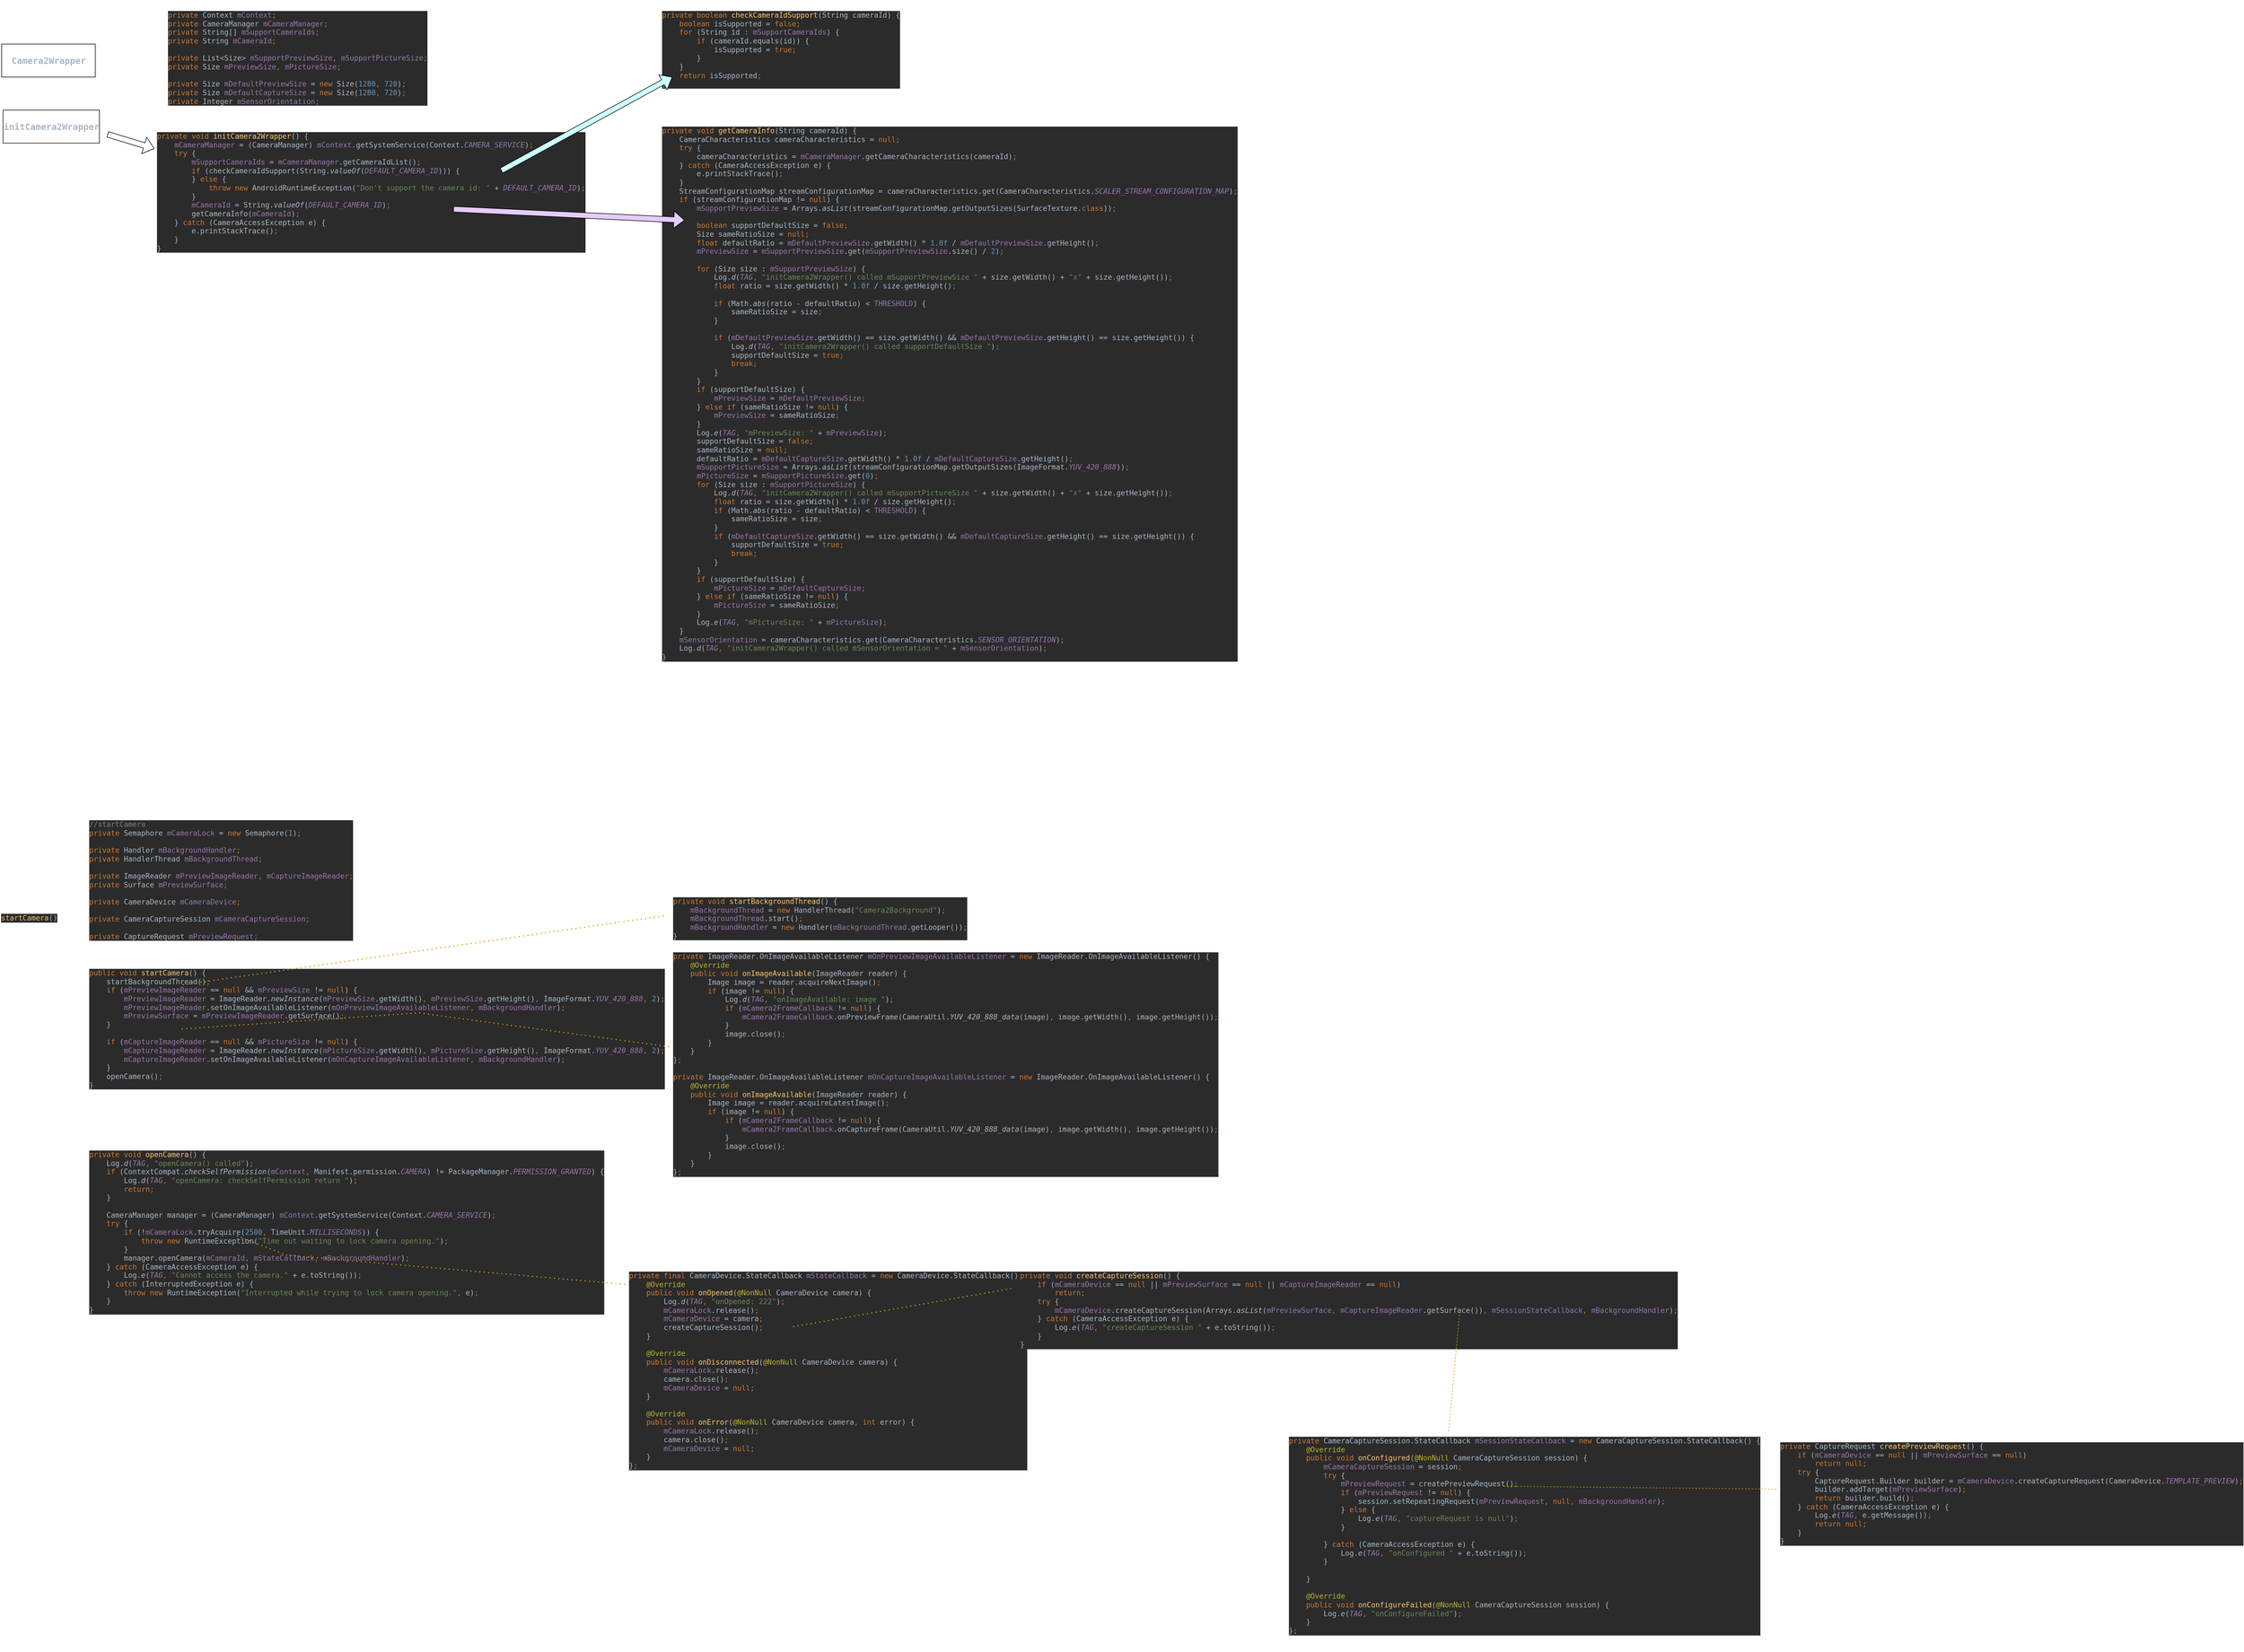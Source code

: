 <mxfile version="24.2.2" type="device">
  <diagram name="第 1 页" id="1Kj0VJB6VbQlQJPGPTz4">
    <mxGraphModel dx="3088" dy="1907" grid="1" gridSize="10" guides="1" tooltips="1" connect="1" arrows="1" fold="1" page="1" pageScale="1" pageWidth="827" pageHeight="1169" math="0" shadow="0">
      <root>
        <mxCell id="0" />
        <mxCell id="1" parent="0" />
        <mxCell id="rhgdxMJpOumpOllFAP6a-1" value="&lt;pre style=&quot;color: rgb(169, 183, 198); font-family: &amp;quot;JetBrains Mono&amp;quot;, monospace; font-size: 16px;&quot;&gt;&lt;br style=&quot;font-size: 16px;&quot;&gt;&lt;/pre&gt;" style="text;html=1;fontSize=16;labelBackgroundColor=none;fontStyle=1" parent="1" vertex="1">
          <mxGeometry x="-7" y="50" width="130" height="70" as="geometry" />
        </mxCell>
        <mxCell id="rhgdxMJpOumpOllFAP6a-3" value="&lt;pre style=&quot;color: rgb(169, 183, 198); font-family: &amp;quot;JetBrains Mono&amp;quot;, monospace; font-size: 16px;&quot;&gt;&lt;br style=&quot;font-size: 16px;&quot;&gt;&lt;/pre&gt;" style="text;html=1;fontSize=16;labelBackgroundColor=none;fontStyle=1" parent="1" vertex="1">
          <mxGeometry x="193" y="180" width="240" height="70" as="geometry" />
        </mxCell>
        <mxCell id="rhgdxMJpOumpOllFAP6a-8" value="&lt;pre style=&quot;border-color: var(--border-color); text-align: left; color: rgb(169, 183, 198); font-family: &amp;quot;JetBrains Mono&amp;quot;, monospace; font-size: 16px;&quot;&gt;Camera2Wrapper&lt;/pre&gt;" style="rounded=0;html=1;fontSize=16;labelBackgroundColor=none;fontStyle=1" parent="1" vertex="1">
          <mxGeometry x="-837" y="60" width="170" height="60" as="geometry" />
        </mxCell>
        <mxCell id="rhgdxMJpOumpOllFAP6a-9" value="&lt;pre style=&quot;border-color: var(--border-color); text-align: left; color: rgb(169, 183, 198); font-family: &amp;quot;JetBrains Mono&amp;quot;, monospace; font-size: 16px;&quot;&gt;initCamera2Wrapper&lt;/pre&gt;" style="rounded=0;html=1;fontSize=16;labelBackgroundColor=none;fontStyle=1" parent="1" vertex="1">
          <mxGeometry x="-834.5" y="180" width="175" height="60" as="geometry" />
        </mxCell>
        <UserObject label="&lt;pre style=&quot;background-color:#2b2b2b;color:#a9b7c6;font-family:&#39;JetBrains Mono&#39;,monospace;font-size:9.8pt;&quot;&gt;&lt;span style=&quot;color:#cc7832;&quot;&gt;private boolean &lt;/span&gt;&lt;span style=&quot;color:#ffc66d;&quot;&gt;checkCameraIdSupport&lt;/span&gt;(String cameraId) {&lt;br&gt;    &lt;span style=&quot;color:#cc7832;&quot;&gt;boolean &lt;/span&gt;isSupported = &lt;span style=&quot;color:#cc7832;&quot;&gt;false;&lt;br&gt;&lt;/span&gt;&lt;span style=&quot;color:#cc7832;&quot;&gt;    for &lt;/span&gt;(String id : &lt;span style=&quot;color:#9876aa;&quot;&gt;mSupportCameraIds&lt;/span&gt;) {&lt;br&gt;        &lt;span style=&quot;color:#cc7832;&quot;&gt;if &lt;/span&gt;(cameraId.equals(id)) {&lt;br&gt;            isSupported = &lt;span style=&quot;color:#cc7832;&quot;&gt;true;&lt;br&gt;&lt;/span&gt;&lt;span style=&quot;color:#cc7832;&quot;&gt;        &lt;/span&gt;}&lt;br&gt;    }&lt;br&gt;    &lt;span style=&quot;color:#cc7832;&quot;&gt;return &lt;/span&gt;isSupported&lt;span style=&quot;color:#cc7832;&quot;&gt;;&lt;br&gt;&lt;/span&gt;}&lt;/pre&gt;" link="&lt;pre style=&quot;background-color:#2b2b2b;color:#a9b7c6;font-family:&#39;JetBrains Mono&#39;,monospace;font-size:9.8pt;&quot;&gt;&lt;span style=&quot;color:#cc7832;&quot;&gt;private boolean &lt;/span&gt;&lt;span style=&quot;color:#ffc66d;&quot;&gt;checkCameraIdSupport&lt;/span&gt;(String cameraId) {&lt;br&gt;    &lt;span style=&quot;color:#cc7832;&quot;&gt;boolean &lt;/span&gt;isSupported = &lt;span style=&quot;color:#cc7832;&quot;&gt;false;&lt;br&gt;&lt;/span&gt;&lt;span style=&quot;color:#cc7832;&quot;&gt;    for &lt;/span&gt;(String id : &lt;span style=&quot;color:#9876aa;&quot;&gt;mSupportCameraIds&lt;/span&gt;) {&lt;br&gt;        &lt;span style=&quot;color:#cc7832;&quot;&gt;if &lt;/span&gt;(cameraId.equals(id)) {&lt;br&gt;            isSupported = &lt;span style=&quot;color:#cc7832;&quot;&gt;true;&lt;br&gt;&lt;/span&gt;&lt;span style=&quot;color:#cc7832;&quot;&gt;        &lt;/span&gt;}&lt;br&gt;    }&lt;br&gt;    &lt;span style=&quot;color:#cc7832;&quot;&gt;return &lt;/span&gt;isSupported&lt;span style=&quot;color:#cc7832;&quot;&gt;;&lt;br&gt;&lt;/span&gt;}&lt;/pre&gt;" id="cEB_1FA1UiQfRC9kqUsY-1">
          <mxCell style="text;whiteSpace=wrap;html=1;" vertex="1" parent="1">
            <mxGeometry x="360" y="-20" width="420" height="190" as="geometry" />
          </mxCell>
        </UserObject>
        <UserObject label="&lt;pre style=&quot;background-color:#2b2b2b;color:#a9b7c6;font-family:&#39;JetBrains Mono&#39;,monospace;font-size:9.8pt;&quot;&gt;&lt;span style=&quot;color:#cc7832;&quot;&gt;private void &lt;/span&gt;&lt;span style=&quot;color:#ffc66d;&quot;&gt;getCameraInfo&lt;/span&gt;(String cameraId) {&lt;br&gt;    CameraCharacteristics cameraCharacteristics = &lt;span style=&quot;color:#cc7832;&quot;&gt;null;&lt;br&gt;&lt;/span&gt;&lt;span style=&quot;color:#cc7832;&quot;&gt;    try &lt;/span&gt;{&lt;br&gt;        cameraCharacteristics = &lt;span style=&quot;color:#9876aa;&quot;&gt;mCameraManager&lt;/span&gt;.getCameraCharacteristics(cameraId)&lt;span style=&quot;color:#cc7832;&quot;&gt;;&lt;br&gt;&lt;/span&gt;&lt;span style=&quot;color:#cc7832;&quot;&gt;    &lt;/span&gt;} &lt;span style=&quot;color:#cc7832;&quot;&gt;catch &lt;/span&gt;(CameraAccessException e) {&lt;br&gt;        e.printStackTrace()&lt;span style=&quot;color:#cc7832;&quot;&gt;;&lt;br&gt;&lt;/span&gt;&lt;span style=&quot;color:#cc7832;&quot;&gt;    &lt;/span&gt;}&lt;br&gt;    StreamConfigurationMap streamConfigurationMap = cameraCharacteristics.get(CameraCharacteristics.&lt;span style=&quot;color:#9876aa;font-style:italic;&quot;&gt;SCALER_STREAM_CONFIGURATION_MAP&lt;/span&gt;)&lt;span style=&quot;color:#cc7832;&quot;&gt;;&lt;br&gt;&lt;/span&gt;&lt;span style=&quot;color:#cc7832;&quot;&gt;    if &lt;/span&gt;(streamConfigurationMap != &lt;span style=&quot;color:#cc7832;&quot;&gt;null&lt;/span&gt;) {&lt;br&gt;        &lt;span style=&quot;color:#9876aa;&quot;&gt;mSupportPreviewSize &lt;/span&gt;= Arrays.&lt;span style=&quot;font-style:italic;&quot;&gt;asList&lt;/span&gt;(streamConfigurationMap.getOutputSizes(SurfaceTexture.&lt;span style=&quot;color:#cc7832;&quot;&gt;class&lt;/span&gt;))&lt;span style=&quot;color:#cc7832;&quot;&gt;;&lt;br&gt;&lt;/span&gt;&lt;span style=&quot;color:#cc7832;&quot;&gt;&lt;br&gt;&lt;/span&gt;&lt;span style=&quot;color:#cc7832;&quot;&gt;        boolean &lt;/span&gt;supportDefaultSize = &lt;span style=&quot;color:#cc7832;&quot;&gt;false;&lt;br&gt;&lt;/span&gt;&lt;span style=&quot;color:#cc7832;&quot;&gt;        &lt;/span&gt;Size sameRatioSize = &lt;span style=&quot;color:#cc7832;&quot;&gt;null;&lt;br&gt;&lt;/span&gt;&lt;span style=&quot;color:#cc7832;&quot;&gt;        float &lt;/span&gt;defaultRatio = &lt;span style=&quot;color:#9876aa;&quot;&gt;mDefaultPreviewSize&lt;/span&gt;.getWidth() * &lt;span style=&quot;color:#6897bb;&quot;&gt;1.0f &lt;/span&gt;/ &lt;span style=&quot;color:#9876aa;&quot;&gt;mDefaultPreviewSize&lt;/span&gt;.getHeight()&lt;span style=&quot;color:#cc7832;&quot;&gt;;&lt;br&gt;&lt;/span&gt;&lt;span style=&quot;color:#cc7832;&quot;&gt;        &lt;/span&gt;&lt;span style=&quot;color:#9876aa;&quot;&gt;mPreviewSize &lt;/span&gt;= &lt;span style=&quot;color:#9876aa;&quot;&gt;mSupportPreviewSize&lt;/span&gt;.get(&lt;span style=&quot;color:#9876aa;&quot;&gt;mSupportPreviewSize&lt;/span&gt;.size() / &lt;span style=&quot;color:#6897bb;&quot;&gt;2&lt;/span&gt;)&lt;span style=&quot;color:#cc7832;&quot;&gt;;&lt;br&gt;&lt;/span&gt;&lt;span style=&quot;color:#cc7832;&quot;&gt;&lt;br&gt;&lt;/span&gt;&lt;span style=&quot;color:#cc7832;&quot;&gt;        for &lt;/span&gt;(Size size : &lt;span style=&quot;color:#9876aa;&quot;&gt;mSupportPreviewSize&lt;/span&gt;) {&lt;br&gt;            Log.&lt;span style=&quot;font-style:italic;&quot;&gt;d&lt;/span&gt;(&lt;span style=&quot;color:#9876aa;font-style:italic;&quot;&gt;TAG&lt;/span&gt;&lt;span style=&quot;color:#cc7832;&quot;&gt;, &lt;/span&gt;&lt;span style=&quot;color:#6a8759;&quot;&gt;&quot;initCamera2Wrapper() called mSupportPreviewSize &quot; &lt;/span&gt;+ size.getWidth() + &lt;span style=&quot;color:#6a8759;&quot;&gt;&quot;x&quot; &lt;/span&gt;+ size.getHeight())&lt;span style=&quot;color:#cc7832;&quot;&gt;;&lt;br&gt;&lt;/span&gt;&lt;span style=&quot;color:#cc7832;&quot;&gt;            float &lt;/span&gt;ratio = size.getWidth() * &lt;span style=&quot;color:#6897bb;&quot;&gt;1.0f &lt;/span&gt;/ size.getHeight()&lt;span style=&quot;color:#cc7832;&quot;&gt;;&lt;br&gt;&lt;/span&gt;&lt;span style=&quot;color:#cc7832;&quot;&gt;&lt;br&gt;&lt;/span&gt;&lt;span style=&quot;color:#cc7832;&quot;&gt;            if &lt;/span&gt;(Math.&lt;span style=&quot;font-style:italic;&quot;&gt;abs&lt;/span&gt;(ratio - defaultRatio) &amp;lt; &lt;span style=&quot;color:#9876aa;&quot;&gt;THRESHOLD&lt;/span&gt;) {&lt;br&gt;                sameRatioSize = size&lt;span style=&quot;color:#cc7832;&quot;&gt;;&lt;br&gt;&lt;/span&gt;&lt;span style=&quot;color:#cc7832;&quot;&gt;            &lt;/span&gt;}&lt;br&gt;&lt;br&gt;            &lt;span style=&quot;color:#cc7832;&quot;&gt;if &lt;/span&gt;(&lt;span style=&quot;color:#9876aa;&quot;&gt;mDefaultPreviewSize&lt;/span&gt;.getWidth() == size.getWidth() &amp;amp;&amp;amp; &lt;span style=&quot;color:#9876aa;&quot;&gt;mDefaultPreviewSize&lt;/span&gt;.getHeight() == size.getHeight()) {&lt;br&gt;                Log.&lt;span style=&quot;font-style:italic;&quot;&gt;d&lt;/span&gt;(&lt;span style=&quot;color:#9876aa;font-style:italic;&quot;&gt;TAG&lt;/span&gt;&lt;span style=&quot;color:#cc7832;&quot;&gt;, &lt;/span&gt;&lt;span style=&quot;color:#6a8759;&quot;&gt;&quot;initCamera2Wrapper() called supportDefaultSize &quot;&lt;/span&gt;)&lt;span style=&quot;color:#cc7832;&quot;&gt;;&lt;br&gt;&lt;/span&gt;&lt;span style=&quot;color:#cc7832;&quot;&gt;                &lt;/span&gt;supportDefaultSize = &lt;span style=&quot;color:#cc7832;&quot;&gt;true;&lt;br&gt;&lt;/span&gt;&lt;span style=&quot;color:#cc7832;&quot;&gt;                break;&lt;br&gt;&lt;/span&gt;&lt;span style=&quot;color:#cc7832;&quot;&gt;            &lt;/span&gt;}&lt;br&gt;        }&lt;br&gt;        &lt;span style=&quot;color:#cc7832;&quot;&gt;if &lt;/span&gt;(supportDefaultSize) {&lt;br&gt;            &lt;span style=&quot;color:#9876aa;&quot;&gt;mPreviewSize &lt;/span&gt;= &lt;span style=&quot;color:#9876aa;&quot;&gt;mDefaultPreviewSize&lt;/span&gt;&lt;span style=&quot;color:#cc7832;&quot;&gt;;&lt;br&gt;&lt;/span&gt;&lt;span style=&quot;color:#cc7832;&quot;&gt;        &lt;/span&gt;} &lt;span style=&quot;color:#cc7832;&quot;&gt;else if &lt;/span&gt;(sameRatioSize != &lt;span style=&quot;color:#cc7832;&quot;&gt;null&lt;/span&gt;) {&lt;br&gt;            &lt;span style=&quot;color:#9876aa;&quot;&gt;mPreviewSize &lt;/span&gt;= sameRatioSize&lt;span style=&quot;color:#cc7832;&quot;&gt;;&lt;br&gt;&lt;/span&gt;&lt;span style=&quot;color:#cc7832;&quot;&gt;        &lt;/span&gt;}&lt;br&gt;        Log.&lt;span style=&quot;font-style:italic;&quot;&gt;e&lt;/span&gt;(&lt;span style=&quot;color:#9876aa;font-style:italic;&quot;&gt;TAG&lt;/span&gt;&lt;span style=&quot;color:#cc7832;&quot;&gt;, &lt;/span&gt;&lt;span style=&quot;color:#6a8759;&quot;&gt;&quot;mPreviewSize: &quot; &lt;/span&gt;+ &lt;span style=&quot;color:#9876aa;&quot;&gt;mPreviewSize&lt;/span&gt;)&lt;span style=&quot;color:#cc7832;&quot;&gt;;&lt;br&gt;&lt;/span&gt;&lt;span style=&quot;color:#cc7832;&quot;&gt;        &lt;/span&gt;supportDefaultSize = &lt;span style=&quot;color:#cc7832;&quot;&gt;false;&lt;br&gt;&lt;/span&gt;&lt;span style=&quot;color:#cc7832;&quot;&gt;        &lt;/span&gt;sameRatioSize = &lt;span style=&quot;color:#cc7832;&quot;&gt;null;&lt;br&gt;&lt;/span&gt;&lt;span style=&quot;color:#cc7832;&quot;&gt;        &lt;/span&gt;defaultRatio = &lt;span style=&quot;color:#9876aa;&quot;&gt;mDefaultCaptureSize&lt;/span&gt;.getWidth() * &lt;span style=&quot;color:#6897bb;&quot;&gt;1.0f &lt;/span&gt;/ &lt;span style=&quot;color:#9876aa;&quot;&gt;mDefaultCaptureSize&lt;/span&gt;.getHeight()&lt;span style=&quot;color:#cc7832;&quot;&gt;;&lt;br&gt;&lt;/span&gt;&lt;span style=&quot;color:#cc7832;&quot;&gt;        &lt;/span&gt;&lt;span style=&quot;color:#9876aa;&quot;&gt;mSupportPictureSize &lt;/span&gt;= Arrays.&lt;span style=&quot;font-style:italic;&quot;&gt;asList&lt;/span&gt;(streamConfigurationMap.getOutputSizes(ImageFormat.&lt;span style=&quot;color:#9876aa;font-style:italic;&quot;&gt;YUV_420_888&lt;/span&gt;))&lt;span style=&quot;color:#cc7832;&quot;&gt;;&lt;br&gt;&lt;/span&gt;&lt;span style=&quot;color:#cc7832;&quot;&gt;        &lt;/span&gt;&lt;span style=&quot;color:#9876aa;&quot;&gt;mPictureSize &lt;/span&gt;= &lt;span style=&quot;color:#9876aa;&quot;&gt;mSupportPictureSize&lt;/span&gt;.get(&lt;span style=&quot;color:#6897bb;&quot;&gt;0&lt;/span&gt;)&lt;span style=&quot;color:#cc7832;&quot;&gt;;&lt;br&gt;&lt;/span&gt;&lt;span style=&quot;color:#cc7832;&quot;&gt;        for &lt;/span&gt;(Size size : &lt;span style=&quot;color:#9876aa;&quot;&gt;mSupportPictureSize&lt;/span&gt;) {&lt;br&gt;            Log.&lt;span style=&quot;font-style:italic;&quot;&gt;d&lt;/span&gt;(&lt;span style=&quot;color:#9876aa;font-style:italic;&quot;&gt;TAG&lt;/span&gt;&lt;span style=&quot;color:#cc7832;&quot;&gt;, &lt;/span&gt;&lt;span style=&quot;color:#6a8759;&quot;&gt;&quot;initCamera2Wrapper() called mSupportPictureSize &quot; &lt;/span&gt;+ size.getWidth() + &lt;span style=&quot;color:#6a8759;&quot;&gt;&quot;x&quot; &lt;/span&gt;+ size.getHeight())&lt;span style=&quot;color:#cc7832;&quot;&gt;;&lt;br&gt;&lt;/span&gt;&lt;span style=&quot;color:#cc7832;&quot;&gt;            float &lt;/span&gt;ratio = size.getWidth() * &lt;span style=&quot;color:#6897bb;&quot;&gt;1.0f &lt;/span&gt;/ size.getHeight()&lt;span style=&quot;color:#cc7832;&quot;&gt;;&lt;br&gt;&lt;/span&gt;&lt;span style=&quot;color:#cc7832;&quot;&gt;            if &lt;/span&gt;(Math.&lt;span style=&quot;font-style:italic;&quot;&gt;abs&lt;/span&gt;(ratio - defaultRatio) &amp;lt; &lt;span style=&quot;color:#9876aa;&quot;&gt;THRESHOLD&lt;/span&gt;) {&lt;br&gt;                sameRatioSize = size&lt;span style=&quot;color:#cc7832;&quot;&gt;;&lt;br&gt;&lt;/span&gt;&lt;span style=&quot;color:#cc7832;&quot;&gt;            &lt;/span&gt;}&lt;br&gt;            &lt;span style=&quot;color:#cc7832;&quot;&gt;if &lt;/span&gt;(&lt;span style=&quot;color:#9876aa;&quot;&gt;mDefaultCaptureSize&lt;/span&gt;.getWidth() == size.getWidth() &amp;amp;&amp;amp; &lt;span style=&quot;color:#9876aa;&quot;&gt;mDefaultCaptureSize&lt;/span&gt;.getHeight() == size.getHeight()) {&lt;br&gt;                supportDefaultSize = &lt;span style=&quot;color:#cc7832;&quot;&gt;true;&lt;br&gt;&lt;/span&gt;&lt;span style=&quot;color:#cc7832;&quot;&gt;                break;&lt;br&gt;&lt;/span&gt;&lt;span style=&quot;color:#cc7832;&quot;&gt;            &lt;/span&gt;}&lt;br&gt;        }&lt;br&gt;        &lt;span style=&quot;color:#cc7832;&quot;&gt;if &lt;/span&gt;(supportDefaultSize) {&lt;br&gt;            &lt;span style=&quot;color:#9876aa;&quot;&gt;mPictureSize &lt;/span&gt;= &lt;span style=&quot;color:#9876aa;&quot;&gt;mDefaultCaptureSize&lt;/span&gt;&lt;span style=&quot;color:#cc7832;&quot;&gt;;&lt;br&gt;&lt;/span&gt;&lt;span style=&quot;color:#cc7832;&quot;&gt;        &lt;/span&gt;} &lt;span style=&quot;color:#cc7832;&quot;&gt;else if &lt;/span&gt;(sameRatioSize != &lt;span style=&quot;color:#cc7832;&quot;&gt;null&lt;/span&gt;) {&lt;br&gt;            &lt;span style=&quot;color:#9876aa;&quot;&gt;mPictureSize &lt;/span&gt;= sameRatioSize&lt;span style=&quot;color:#cc7832;&quot;&gt;;&lt;br&gt;&lt;/span&gt;&lt;span style=&quot;color:#cc7832;&quot;&gt;        &lt;/span&gt;}&lt;br&gt;        Log.&lt;span style=&quot;font-style:italic;&quot;&gt;e&lt;/span&gt;(&lt;span style=&quot;color:#9876aa;font-style:italic;&quot;&gt;TAG&lt;/span&gt;&lt;span style=&quot;color:#cc7832;&quot;&gt;, &lt;/span&gt;&lt;span style=&quot;color:#6a8759;&quot;&gt;&quot;mPictureSize: &quot; &lt;/span&gt;+ &lt;span style=&quot;color:#9876aa;&quot;&gt;mPictureSize&lt;/span&gt;)&lt;span style=&quot;color:#cc7832;&quot;&gt;;&lt;br&gt;&lt;/span&gt;&lt;span style=&quot;color:#cc7832;&quot;&gt;    &lt;/span&gt;}&lt;br&gt;    &lt;span style=&quot;color:#9876aa;&quot;&gt;mSensorOrientation &lt;/span&gt;= cameraCharacteristics.get(CameraCharacteristics.&lt;span style=&quot;color:#9876aa;font-style:italic;&quot;&gt;SENSOR_ORIENTATION&lt;/span&gt;)&lt;span style=&quot;color:#cc7832;&quot;&gt;;&lt;br&gt;&lt;/span&gt;&lt;span style=&quot;color:#cc7832;&quot;&gt;    &lt;/span&gt;Log.&lt;span style=&quot;font-style:italic;&quot;&gt;d&lt;/span&gt;(&lt;span style=&quot;color:#9876aa;font-style:italic;&quot;&gt;TAG&lt;/span&gt;&lt;span style=&quot;color:#cc7832;&quot;&gt;, &lt;/span&gt;&lt;span style=&quot;color:#6a8759;&quot;&gt;&quot;initCamera2Wrapper() called mSensorOrientation = &quot; &lt;/span&gt;+ &lt;span style=&quot;color:#9876aa;&quot;&gt;mSensorOrientation&lt;/span&gt;)&lt;span style=&quot;color:#cc7832;&quot;&gt;;&lt;br&gt;&lt;/span&gt;}&lt;/pre&gt;" link="&lt;pre style=&quot;background-color:#2b2b2b;color:#a9b7c6;font-family:&#39;JetBrains Mono&#39;,monospace;font-size:9.8pt;&quot;&gt;&lt;span style=&quot;color:#cc7832;&quot;&gt;private void &lt;/span&gt;&lt;span style=&quot;color:#ffc66d;&quot;&gt;getCameraInfo&lt;/span&gt;(String cameraId) {&lt;br&gt;    CameraCharacteristics cameraCharacteristics = &lt;span style=&quot;color:#cc7832;&quot;&gt;null;&lt;br&gt;&lt;/span&gt;&lt;span style=&quot;color:#cc7832;&quot;&gt;    try &lt;/span&gt;{&lt;br&gt;        cameraCharacteristics = &lt;span style=&quot;color:#9876aa;&quot;&gt;mCameraManager&lt;/span&gt;.getCameraCharacteristics(cameraId)&lt;span style=&quot;color:#cc7832;&quot;&gt;;&lt;br&gt;&lt;/span&gt;&lt;span style=&quot;color:#cc7832;&quot;&gt;    &lt;/span&gt;} &lt;span style=&quot;color:#cc7832;&quot;&gt;catch &lt;/span&gt;(CameraAccessException e) {&lt;br&gt;        e.printStackTrace()&lt;span style=&quot;color:#cc7832;&quot;&gt;;&lt;br&gt;&lt;/span&gt;&lt;span style=&quot;color:#cc7832;&quot;&gt;    &lt;/span&gt;}&lt;br&gt;    StreamConfigurationMap streamConfigurationMap = cameraCharacteristics.get(CameraCharacteristics.&lt;span style=&quot;color:#9876aa;font-style:italic;&quot;&gt;SCALER_STREAM_CONFIGURATION_MAP&lt;/span&gt;)&lt;span style=&quot;color:#cc7832;&quot;&gt;;&lt;br&gt;&lt;/span&gt;&lt;span style=&quot;color:#cc7832;&quot;&gt;    if &lt;/span&gt;(streamConfigurationMap != &lt;span style=&quot;color:#cc7832;&quot;&gt;null&lt;/span&gt;) {&lt;br&gt;        &lt;span style=&quot;color:#9876aa;&quot;&gt;mSupportPreviewSize &lt;/span&gt;= Arrays.&lt;span style=&quot;font-style:italic;&quot;&gt;asList&lt;/span&gt;(streamConfigurationMap.getOutputSizes(SurfaceTexture.&lt;span style=&quot;color:#cc7832;&quot;&gt;class&lt;/span&gt;))&lt;span style=&quot;color:#cc7832;&quot;&gt;;&lt;br&gt;&lt;/span&gt;&lt;span style=&quot;color:#cc7832;&quot;&gt;&lt;br&gt;&lt;/span&gt;&lt;span style=&quot;color:#cc7832;&quot;&gt;        boolean &lt;/span&gt;supportDefaultSize = &lt;span style=&quot;color:#cc7832;&quot;&gt;false;&lt;br&gt;&lt;/span&gt;&lt;span style=&quot;color:#cc7832;&quot;&gt;        &lt;/span&gt;Size sameRatioSize = &lt;span style=&quot;color:#cc7832;&quot;&gt;null;&lt;br&gt;&lt;/span&gt;&lt;span style=&quot;color:#cc7832;&quot;&gt;        float &lt;/span&gt;defaultRatio = &lt;span style=&quot;color:#9876aa;&quot;&gt;mDefaultPreviewSize&lt;/span&gt;.getWidth() * &lt;span style=&quot;color:#6897bb;&quot;&gt;1.0f &lt;/span&gt;/ &lt;span style=&quot;color:#9876aa;&quot;&gt;mDefaultPreviewSize&lt;/span&gt;.getHeight()&lt;span style=&quot;color:#cc7832;&quot;&gt;;&lt;br&gt;&lt;/span&gt;&lt;span style=&quot;color:#cc7832;&quot;&gt;        &lt;/span&gt;&lt;span style=&quot;color:#9876aa;&quot;&gt;mPreviewSize &lt;/span&gt;= &lt;span style=&quot;color:#9876aa;&quot;&gt;mSupportPreviewSize&lt;/span&gt;.get(&lt;span style=&quot;color:#9876aa;&quot;&gt;mSupportPreviewSize&lt;/span&gt;.size() / &lt;span style=&quot;color:#6897bb;&quot;&gt;2&lt;/span&gt;)&lt;span style=&quot;color:#cc7832;&quot;&gt;;&lt;br&gt;&lt;/span&gt;&lt;span style=&quot;color:#cc7832;&quot;&gt;&lt;br&gt;&lt;/span&gt;&lt;span style=&quot;color:#cc7832;&quot;&gt;        for &lt;/span&gt;(Size size : &lt;span style=&quot;color:#9876aa;&quot;&gt;mSupportPreviewSize&lt;/span&gt;) {&lt;br&gt;            Log.&lt;span style=&quot;font-style:italic;&quot;&gt;d&lt;/span&gt;(&lt;span style=&quot;color:#9876aa;font-style:italic;&quot;&gt;TAG&lt;/span&gt;&lt;span style=&quot;color:#cc7832;&quot;&gt;, &lt;/span&gt;&lt;span style=&quot;color:#6a8759;&quot;&gt;&quot;initCamera2Wrapper() called mSupportPreviewSize &quot; &lt;/span&gt;+ size.getWidth() + &lt;span style=&quot;color:#6a8759;&quot;&gt;&quot;x&quot; &lt;/span&gt;+ size.getHeight())&lt;span style=&quot;color:#cc7832;&quot;&gt;;&lt;br&gt;&lt;/span&gt;&lt;span style=&quot;color:#cc7832;&quot;&gt;            float &lt;/span&gt;ratio = size.getWidth() * &lt;span style=&quot;color:#6897bb;&quot;&gt;1.0f &lt;/span&gt;/ size.getHeight()&lt;span style=&quot;color:#cc7832;&quot;&gt;;&lt;br&gt;&lt;/span&gt;&lt;span style=&quot;color:#cc7832;&quot;&gt;&lt;br&gt;&lt;/span&gt;&lt;span style=&quot;color:#cc7832;&quot;&gt;            if &lt;/span&gt;(Math.&lt;span style=&quot;font-style:italic;&quot;&gt;abs&lt;/span&gt;(ratio - defaultRatio) &amp;lt; &lt;span style=&quot;color:#9876aa;&quot;&gt;THRESHOLD&lt;/span&gt;) {&lt;br&gt;                sameRatioSize = size&lt;span style=&quot;color:#cc7832;&quot;&gt;;&lt;br&gt;&lt;/span&gt;&lt;span style=&quot;color:#cc7832;&quot;&gt;            &lt;/span&gt;}&lt;br&gt;&lt;br&gt;            &lt;span style=&quot;color:#cc7832;&quot;&gt;if &lt;/span&gt;(&lt;span style=&quot;color:#9876aa;&quot;&gt;mDefaultPreviewSize&lt;/span&gt;.getWidth() == size.getWidth() &amp;amp;&amp;amp; &lt;span style=&quot;color:#9876aa;&quot;&gt;mDefaultPreviewSize&lt;/span&gt;.getHeight() == size.getHeight()) {&lt;br&gt;                Log.&lt;span style=&quot;font-style:italic;&quot;&gt;d&lt;/span&gt;(&lt;span style=&quot;color:#9876aa;font-style:italic;&quot;&gt;TAG&lt;/span&gt;&lt;span style=&quot;color:#cc7832;&quot;&gt;, &lt;/span&gt;&lt;span style=&quot;color:#6a8759;&quot;&gt;&quot;initCamera2Wrapper() called supportDefaultSize &quot;&lt;/span&gt;)&lt;span style=&quot;color:#cc7832;&quot;&gt;;&lt;br&gt;&lt;/span&gt;&lt;span style=&quot;color:#cc7832;&quot;&gt;                &lt;/span&gt;supportDefaultSize = &lt;span style=&quot;color:#cc7832;&quot;&gt;true;&lt;br&gt;&lt;/span&gt;&lt;span style=&quot;color:#cc7832;&quot;&gt;                break;&lt;br&gt;&lt;/span&gt;&lt;span style=&quot;color:#cc7832;&quot;&gt;            &lt;/span&gt;}&lt;br&gt;        }&lt;br&gt;        &lt;span style=&quot;color:#cc7832;&quot;&gt;if &lt;/span&gt;(supportDefaultSize) {&lt;br&gt;            &lt;span style=&quot;color:#9876aa;&quot;&gt;mPreviewSize &lt;/span&gt;= &lt;span style=&quot;color:#9876aa;&quot;&gt;mDefaultPreviewSize&lt;/span&gt;&lt;span style=&quot;color:#cc7832;&quot;&gt;;&lt;br&gt;&lt;/span&gt;&lt;span style=&quot;color:#cc7832;&quot;&gt;        &lt;/span&gt;} &lt;span style=&quot;color:#cc7832;&quot;&gt;else if &lt;/span&gt;(sameRatioSize != &lt;span style=&quot;color:#cc7832;&quot;&gt;null&lt;/span&gt;) {&lt;br&gt;            &lt;span style=&quot;color:#9876aa;&quot;&gt;mPreviewSize &lt;/span&gt;= sameRatioSize&lt;span style=&quot;color:#cc7832;&quot;&gt;;&lt;br&gt;&lt;/span&gt;&lt;span style=&quot;color:#cc7832;&quot;&gt;        &lt;/span&gt;}&lt;br&gt;        Log.&lt;span style=&quot;font-style:italic;&quot;&gt;e&lt;/span&gt;(&lt;span style=&quot;color:#9876aa;font-style:italic;&quot;&gt;TAG&lt;/span&gt;&lt;span style=&quot;color:#cc7832;&quot;&gt;, &lt;/span&gt;&lt;span style=&quot;color:#6a8759;&quot;&gt;&quot;mPreviewSize: &quot; &lt;/span&gt;+ &lt;span style=&quot;color:#9876aa;&quot;&gt;mPreviewSize&lt;/span&gt;)&lt;span style=&quot;color:#cc7832;&quot;&gt;;&lt;br&gt;&lt;/span&gt;&lt;span style=&quot;color:#cc7832;&quot;&gt;        &lt;/span&gt;supportDefaultSize = &lt;span style=&quot;color:#cc7832;&quot;&gt;false;&lt;br&gt;&lt;/span&gt;&lt;span style=&quot;color:#cc7832;&quot;&gt;        &lt;/span&gt;sameRatioSize = &lt;span style=&quot;color:#cc7832;&quot;&gt;null;&lt;br&gt;&lt;/span&gt;&lt;span style=&quot;color:#cc7832;&quot;&gt;        &lt;/span&gt;defaultRatio = &lt;span style=&quot;color:#9876aa;&quot;&gt;mDefaultCaptureSize&lt;/span&gt;.getWidth() * &lt;span style=&quot;color:#6897bb;&quot;&gt;1.0f &lt;/span&gt;/ &lt;span style=&quot;color:#9876aa;&quot;&gt;mDefaultCaptureSize&lt;/span&gt;.getHeight()&lt;span style=&quot;color:#cc7832;&quot;&gt;;&lt;br&gt;&lt;/span&gt;&lt;span style=&quot;color:#cc7832;&quot;&gt;        &lt;/span&gt;&lt;span style=&quot;color:#9876aa;&quot;&gt;mSupportPictureSize &lt;/span&gt;= Arrays.&lt;span style=&quot;font-style:italic;&quot;&gt;asList&lt;/span&gt;(streamConfigurationMap.getOutputSizes(ImageFormat.&lt;span style=&quot;color:#9876aa;font-style:italic;&quot;&gt;YUV_420_888&lt;/span&gt;))&lt;span style=&quot;color:#cc7832;&quot;&gt;;&lt;br&gt;&lt;/span&gt;&lt;span style=&quot;color:#cc7832;&quot;&gt;        &lt;/span&gt;&lt;span style=&quot;color:#9876aa;&quot;&gt;mPictureSize &lt;/span&gt;= &lt;span style=&quot;color:#9876aa;&quot;&gt;mSupportPictureSize&lt;/span&gt;.get(&lt;span style=&quot;color:#6897bb;&quot;&gt;0&lt;/span&gt;)&lt;span style=&quot;color:#cc7832;&quot;&gt;;&lt;br&gt;&lt;/span&gt;&lt;span style=&quot;color:#cc7832;&quot;&gt;        for &lt;/span&gt;(Size size : &lt;span style=&quot;color:#9876aa;&quot;&gt;mSupportPictureSize&lt;/span&gt;) {&lt;br&gt;            Log.&lt;span style=&quot;font-style:italic;&quot;&gt;d&lt;/span&gt;(&lt;span style=&quot;color:#9876aa;font-style:italic;&quot;&gt;TAG&lt;/span&gt;&lt;span style=&quot;color:#cc7832;&quot;&gt;, &lt;/span&gt;&lt;span style=&quot;color:#6a8759;&quot;&gt;&quot;initCamera2Wrapper() called mSupportPictureSize &quot; &lt;/span&gt;+ size.getWidth() + &lt;span style=&quot;color:#6a8759;&quot;&gt;&quot;x&quot; &lt;/span&gt;+ size.getHeight())&lt;span style=&quot;color:#cc7832;&quot;&gt;;&lt;br&gt;&lt;/span&gt;&lt;span style=&quot;color:#cc7832;&quot;&gt;            float &lt;/span&gt;ratio = size.getWidth() * &lt;span style=&quot;color:#6897bb;&quot;&gt;1.0f &lt;/span&gt;/ size.getHeight()&lt;span style=&quot;color:#cc7832;&quot;&gt;;&lt;br&gt;&lt;/span&gt;&lt;span style=&quot;color:#cc7832;&quot;&gt;            if &lt;/span&gt;(Math.&lt;span style=&quot;font-style:italic;&quot;&gt;abs&lt;/span&gt;(ratio - defaultRatio) &amp;lt; &lt;span style=&quot;color:#9876aa;&quot;&gt;THRESHOLD&lt;/span&gt;) {&lt;br&gt;                sameRatioSize = size&lt;span style=&quot;color:#cc7832;&quot;&gt;;&lt;br&gt;&lt;/span&gt;&lt;span style=&quot;color:#cc7832;&quot;&gt;            &lt;/span&gt;}&lt;br&gt;            &lt;span style=&quot;color:#cc7832;&quot;&gt;if &lt;/span&gt;(&lt;span style=&quot;color:#9876aa;&quot;&gt;mDefaultCaptureSize&lt;/span&gt;.getWidth() == size.getWidth() &amp;amp;&amp;amp; &lt;span style=&quot;color:#9876aa;&quot;&gt;mDefaultCaptureSize&lt;/span&gt;.getHeight() == size.getHeight()) {&lt;br&gt;                supportDefaultSize = &lt;span style=&quot;color:#cc7832;&quot;&gt;true;&lt;br&gt;&lt;/span&gt;&lt;span style=&quot;color:#cc7832;&quot;&gt;                break;&lt;br&gt;&lt;/span&gt;&lt;span style=&quot;color:#cc7832;&quot;&gt;            &lt;/span&gt;}&lt;br&gt;        }&lt;br&gt;        &lt;span style=&quot;color:#cc7832;&quot;&gt;if &lt;/span&gt;(supportDefaultSize) {&lt;br&gt;            &lt;span style=&quot;color:#9876aa;&quot;&gt;mPictureSize &lt;/span&gt;= &lt;span style=&quot;color:#9876aa;&quot;&gt;mDefaultCaptureSize&lt;/span&gt;&lt;span style=&quot;color:#cc7832;&quot;&gt;;&lt;br&gt;&lt;/span&gt;&lt;span style=&quot;color:#cc7832;&quot;&gt;        &lt;/span&gt;} &lt;span style=&quot;color:#cc7832;&quot;&gt;else if &lt;/span&gt;(sameRatioSize != &lt;span style=&quot;color:#cc7832;&quot;&gt;null&lt;/span&gt;) {&lt;br&gt;            &lt;span style=&quot;color:#9876aa;&quot;&gt;mPictureSize &lt;/span&gt;= sameRatioSize&lt;span style=&quot;color:#cc7832;&quot;&gt;;&lt;br&gt;&lt;/span&gt;&lt;span style=&quot;color:#cc7832;&quot;&gt;        &lt;/span&gt;}&lt;br&gt;        Log.&lt;span style=&quot;font-style:italic;&quot;&gt;e&lt;/span&gt;(&lt;span style=&quot;color:#9876aa;font-style:italic;&quot;&gt;TAG&lt;/span&gt;&lt;span style=&quot;color:#cc7832;&quot;&gt;, &lt;/span&gt;&lt;span style=&quot;color:#6a8759;&quot;&gt;&quot;mPictureSize: &quot; &lt;/span&gt;+ &lt;span style=&quot;color:#9876aa;&quot;&gt;mPictureSize&lt;/span&gt;)&lt;span style=&quot;color:#cc7832;&quot;&gt;;&lt;br&gt;&lt;/span&gt;&lt;span style=&quot;color:#cc7832;&quot;&gt;    &lt;/span&gt;}&lt;br&gt;    &lt;span style=&quot;color:#9876aa;&quot;&gt;mSensorOrientation &lt;/span&gt;= cameraCharacteristics.get(CameraCharacteristics.&lt;span style=&quot;color:#9876aa;font-style:italic;&quot;&gt;SENSOR_ORIENTATION&lt;/span&gt;)&lt;span style=&quot;color:#cc7832;&quot;&gt;;&lt;br&gt;&lt;/span&gt;&lt;span style=&quot;color:#cc7832;&quot;&gt;    &lt;/span&gt;Log.&lt;span style=&quot;font-style:italic;&quot;&gt;d&lt;/span&gt;(&lt;span style=&quot;color:#9876aa;font-style:italic;&quot;&gt;TAG&lt;/span&gt;&lt;span style=&quot;color:#cc7832;&quot;&gt;, &lt;/span&gt;&lt;span style=&quot;color:#6a8759;&quot;&gt;&quot;initCamera2Wrapper() called mSensorOrientation = &quot; &lt;/span&gt;+ &lt;span style=&quot;color:#9876aa;&quot;&gt;mSensorOrientation&lt;/span&gt;)&lt;span style=&quot;color:#cc7832;&quot;&gt;;&lt;br&gt;&lt;/span&gt;}&lt;/pre&gt;" id="cEB_1FA1UiQfRC9kqUsY-2">
          <mxCell style="text;whiteSpace=wrap;html=1;" vertex="1" parent="1">
            <mxGeometry x="360" y="190" width="560" height="1020" as="geometry" />
          </mxCell>
        </UserObject>
        <mxCell id="cEB_1FA1UiQfRC9kqUsY-3" value="&lt;pre style=&quot;background-color:#2b2b2b;color:#a9b7c6;font-family:&#39;JetBrains Mono&#39;,monospace;font-size:9.8pt;&quot;&gt;&lt;span style=&quot;color:#cc7832;&quot;&gt;private void &lt;/span&gt;&lt;span style=&quot;color:#ffc66d;&quot;&gt;initCamera2Wrapper&lt;/span&gt;() {&lt;br&gt;    &lt;span style=&quot;color:#9876aa;&quot;&gt;mCameraManager &lt;/span&gt;= (CameraManager) &lt;span style=&quot;color:#9876aa;&quot;&gt;mContext&lt;/span&gt;.getSystemService(Context.&lt;span style=&quot;color:#9876aa;font-style:italic;&quot;&gt;CAMERA_SERVICE&lt;/span&gt;)&lt;span style=&quot;color:#cc7832;&quot;&gt;;&lt;br&gt;&lt;/span&gt;&lt;span style=&quot;color:#cc7832;&quot;&gt;    try &lt;/span&gt;{&lt;br&gt;        &lt;span style=&quot;color:#9876aa;&quot;&gt;mSupportCameraIds &lt;/span&gt;= &lt;span style=&quot;color:#9876aa;&quot;&gt;mCameraManager&lt;/span&gt;.getCameraIdList()&lt;span style=&quot;color:#cc7832;&quot;&gt;;&lt;br&gt;&lt;/span&gt;&lt;span style=&quot;color:#cc7832;&quot;&gt;        if &lt;/span&gt;(checkCameraIdSupport(String.&lt;span style=&quot;font-style:italic;&quot;&gt;valueOf&lt;/span&gt;(&lt;span style=&quot;color:#9876aa;font-style:italic;&quot;&gt;DEFAULT_CAMERA_ID&lt;/span&gt;))) {&lt;br&gt;        } &lt;span style=&quot;color:#cc7832;&quot;&gt;else &lt;/span&gt;{&lt;br&gt;            &lt;span style=&quot;color:#cc7832;&quot;&gt;throw new &lt;/span&gt;AndroidRuntimeException(&lt;span style=&quot;color:#6a8759;&quot;&gt;&quot;Don&#39;t support the camera id: &quot; &lt;/span&gt;+ &lt;span style=&quot;color:#9876aa;font-style:italic;&quot;&gt;DEFAULT_CAMERA_ID&lt;/span&gt;)&lt;span style=&quot;color:#cc7832;&quot;&gt;;&lt;br&gt;&lt;/span&gt;&lt;span style=&quot;color:#cc7832;&quot;&gt;        &lt;/span&gt;}&lt;br&gt;        &lt;span style=&quot;color:#9876aa;&quot;&gt;mCameraId &lt;/span&gt;= String.&lt;span style=&quot;font-style:italic;&quot;&gt;valueOf&lt;/span&gt;(&lt;span style=&quot;color:#9876aa;font-style:italic;&quot;&gt;DEFAULT_CAMERA_ID&lt;/span&gt;)&lt;span style=&quot;color:#cc7832;&quot;&gt;;&lt;br&gt;&lt;/span&gt;&lt;span style=&quot;color:#cc7832;&quot;&gt;        &lt;/span&gt;getCameraInfo(&lt;span style=&quot;color:#9876aa;&quot;&gt;mCameraId&lt;/span&gt;)&lt;span style=&quot;color:#cc7832;&quot;&gt;;&lt;br&gt;&lt;/span&gt;&lt;span style=&quot;color:#cc7832;&quot;&gt;    &lt;/span&gt;} &lt;span style=&quot;color:#cc7832;&quot;&gt;catch &lt;/span&gt;(CameraAccessException e) {&lt;br&gt;        e.printStackTrace()&lt;span style=&quot;color:#cc7832;&quot;&gt;;&lt;br&gt;&lt;/span&gt;&lt;span style=&quot;color:#cc7832;&quot;&gt;    &lt;/span&gt;}&lt;br&gt;}&lt;/pre&gt;" style="text;whiteSpace=wrap;html=1;" vertex="1" parent="1">
          <mxGeometry x="-557" y="200" width="560" height="270" as="geometry" />
        </mxCell>
        <mxCell id="cEB_1FA1UiQfRC9kqUsY-5" value="&lt;pre style=&quot;background-color:#2b2b2b;color:#a9b7c6;font-family:&#39;JetBrains Mono&#39;,monospace;font-size:9.8pt;&quot;&gt;&lt;span style=&quot;color:#cc7832;&quot;&gt;private &lt;/span&gt;Context &lt;span style=&quot;color:#9876aa;&quot;&gt;mContext&lt;/span&gt;&lt;span style=&quot;color:#cc7832;&quot;&gt;;&lt;br&gt;&lt;/span&gt;&lt;span style=&quot;color:#cc7832;&quot;&gt;private &lt;/span&gt;CameraManager &lt;span style=&quot;color:#9876aa;&quot;&gt;mCameraManager&lt;/span&gt;&lt;span style=&quot;color:#cc7832;&quot;&gt;;&lt;br&gt;&lt;/span&gt;&lt;span style=&quot;color:#cc7832;&quot;&gt;private &lt;/span&gt;String[] &lt;span style=&quot;color:#9876aa;&quot;&gt;mSupportCameraIds&lt;/span&gt;&lt;span style=&quot;color:#cc7832;&quot;&gt;;&lt;br&gt;&lt;/span&gt;&lt;span style=&quot;color:#cc7832;&quot;&gt;private &lt;/span&gt;String &lt;span style=&quot;color:#9876aa;&quot;&gt;mCameraId&lt;/span&gt;&lt;span style=&quot;color:#cc7832;&quot;&gt;;&lt;br&gt;&lt;/span&gt;&lt;span style=&quot;color:#cc7832;&quot;&gt;&lt;br&gt;&lt;/span&gt;&lt;span style=&quot;color:#cc7832;&quot;&gt;private &lt;/span&gt;List&amp;lt;Size&amp;gt; &lt;span style=&quot;color:#9876aa;&quot;&gt;mSupportPreviewSize&lt;/span&gt;&lt;span style=&quot;color:#cc7832;&quot;&gt;, &lt;/span&gt;&lt;span style=&quot;color:#9876aa;&quot;&gt;mSupportPictureSize&lt;/span&gt;&lt;span style=&quot;color:#cc7832;&quot;&gt;;&lt;br&gt;&lt;/span&gt;&lt;span style=&quot;color:#cc7832;&quot;&gt;private &lt;/span&gt;Size &lt;span style=&quot;color:#9876aa;&quot;&gt;mPreviewSize&lt;/span&gt;&lt;span style=&quot;color:#cc7832;&quot;&gt;, &lt;/span&gt;&lt;span style=&quot;color:#9876aa;&quot;&gt;mPictureSize&lt;/span&gt;&lt;span style=&quot;color:#cc7832;&quot;&gt;;&lt;br&gt;&lt;/span&gt;&lt;span style=&quot;color:#cc7832;&quot;&gt;&lt;br&gt;&lt;/span&gt;&lt;span style=&quot;color:#cc7832;&quot;&gt;private &lt;/span&gt;Size &lt;span style=&quot;color:#9876aa;&quot;&gt;mDefaultPreviewSize &lt;/span&gt;= &lt;span style=&quot;color:#cc7832;&quot;&gt;new &lt;/span&gt;Size(&lt;span style=&quot;color:#6897bb;&quot;&gt;1280&lt;/span&gt;&lt;span style=&quot;color:#cc7832;&quot;&gt;, &lt;/span&gt;&lt;span style=&quot;color:#6897bb;&quot;&gt;720&lt;/span&gt;)&lt;span style=&quot;color:#cc7832;&quot;&gt;;&lt;br&gt;&lt;/span&gt;&lt;span style=&quot;color:#cc7832;&quot;&gt;private &lt;/span&gt;Size &lt;span style=&quot;color:#9876aa;&quot;&gt;mDefaultCaptureSize &lt;/span&gt;= &lt;span style=&quot;color:#cc7832;&quot;&gt;new &lt;/span&gt;Size(&lt;span style=&quot;color:#6897bb;&quot;&gt;1280&lt;/span&gt;&lt;span style=&quot;color:#cc7832;&quot;&gt;, &lt;/span&gt;&lt;span style=&quot;color:#6897bb;&quot;&gt;720&lt;/span&gt;)&lt;span style=&quot;color:#cc7832;&quot;&gt;;&lt;br&gt;&lt;/span&gt;&lt;span style=&quot;color:#cc7832;&quot;&gt;private &lt;/span&gt;Integer &lt;span style=&quot;color:#9876aa;&quot;&gt;mSensorOrientation&lt;/span&gt;&lt;span style=&quot;color:#cc7832;&quot;&gt;;&lt;/span&gt;&lt;/pre&gt;" style="text;whiteSpace=wrap;html=1;" vertex="1" parent="1">
          <mxGeometry x="-537" y="-20" width="450" height="220" as="geometry" />
        </mxCell>
        <mxCell id="cEB_1FA1UiQfRC9kqUsY-6" value="" style="shape=flexArrow;endArrow=classic;html=1;rounded=0;fillColor=#E5CCFF;" edge="1" parent="1">
          <mxGeometry width="50" height="50" relative="1" as="geometry">
            <mxPoint x="-17" y="360" as="sourcePoint" />
            <mxPoint x="403" y="380" as="targetPoint" />
          </mxGeometry>
        </mxCell>
        <mxCell id="cEB_1FA1UiQfRC9kqUsY-7" value="" style="shape=flexArrow;endArrow=classic;html=1;rounded=0;entryX=-0.004;entryY=0.467;entryDx=0;entryDy=0;entryPerimeter=0;" edge="1" parent="1">
          <mxGeometry width="50" height="50" relative="1" as="geometry">
            <mxPoint x="-644.76" y="223.91" as="sourcePoint" />
            <mxPoint x="-559.5" y="250.0" as="targetPoint" />
          </mxGeometry>
        </mxCell>
        <mxCell id="cEB_1FA1UiQfRC9kqUsY-8" value="" style="shape=flexArrow;endArrow=classic;html=1;rounded=0;fillColor=#CCFFFF;" edge="1" parent="1">
          <mxGeometry width="50" height="50" relative="1" as="geometry">
            <mxPoint x="70" y="290" as="sourcePoint" />
            <mxPoint x="380.68" y="120" as="targetPoint" />
          </mxGeometry>
        </mxCell>
        <mxCell id="cEB_1FA1UiQfRC9kqUsY-9" value="&lt;pre style=&quot;background-color:#2b2b2b;color:#a9b7c6;font-family:&#39;JetBrains Mono&#39;,monospace;font-size:9.8pt;&quot;&gt;&lt;span style=&quot;color:#ffc66d;&quot;&gt;startCamera&lt;/span&gt;()&lt;/pre&gt;" style="text;whiteSpace=wrap;html=1;" vertex="1" parent="1">
          <mxGeometry x="-840" y="1620" width="120" height="70" as="geometry" />
        </mxCell>
        <mxCell id="cEB_1FA1UiQfRC9kqUsY-12" value="&lt;pre style=&quot;background-color:#2b2b2b;color:#a9b7c6;font-family:&#39;JetBrains Mono&#39;,monospace;font-size:9.8pt;&quot;&gt;&lt;span style=&quot;color:#cc7832;&quot;&gt;public void &lt;/span&gt;&lt;span style=&quot;color:#ffc66d;&quot;&gt;startCamera&lt;/span&gt;() {&lt;br&gt;    startBackgroundThread()&lt;span style=&quot;color:#cc7832;&quot;&gt;;&lt;br&gt;&lt;/span&gt;&lt;span style=&quot;color:#cc7832;&quot;&gt;    if &lt;/span&gt;(&lt;span style=&quot;color:#9876aa;&quot;&gt;mPreviewImageReader &lt;/span&gt;== &lt;span style=&quot;color:#cc7832;&quot;&gt;null &lt;/span&gt;&amp;amp;&amp;amp; &lt;span style=&quot;color:#9876aa;&quot;&gt;mPreviewSize &lt;/span&gt;!= &lt;span style=&quot;color:#cc7832;&quot;&gt;null&lt;/span&gt;) {&lt;br&gt;        &lt;span style=&quot;color:#9876aa;&quot;&gt;mPreviewImageReader &lt;/span&gt;= ImageReader.&lt;span style=&quot;font-style:italic;&quot;&gt;newInstance&lt;/span&gt;(&lt;span style=&quot;color:#9876aa;&quot;&gt;mPreviewSize&lt;/span&gt;.getWidth()&lt;span style=&quot;color:#cc7832;&quot;&gt;, &lt;/span&gt;&lt;span style=&quot;color:#9876aa;&quot;&gt;mPreviewSize&lt;/span&gt;.getHeight()&lt;span style=&quot;color:#cc7832;&quot;&gt;, &lt;/span&gt;ImageFormat.&lt;span style=&quot;color:#9876aa;font-style:italic;&quot;&gt;YUV_420_888&lt;/span&gt;&lt;span style=&quot;color:#cc7832;&quot;&gt;, &lt;/span&gt;&lt;span style=&quot;color:#6897bb;&quot;&gt;2&lt;/span&gt;)&lt;span style=&quot;color:#cc7832;&quot;&gt;;&lt;br&gt;&lt;/span&gt;&lt;span style=&quot;color:#cc7832;&quot;&gt;        &lt;/span&gt;&lt;span style=&quot;color:#9876aa;&quot;&gt;mPreviewImageReader&lt;/span&gt;.setOnImageAvailableListener(&lt;span style=&quot;color:#9876aa;&quot;&gt;mOnPreviewImageAvailableListener&lt;/span&gt;&lt;span style=&quot;color:#cc7832;&quot;&gt;, &lt;/span&gt;&lt;span style=&quot;color:#9876aa;&quot;&gt;mBackgroundHandler&lt;/span&gt;)&lt;span style=&quot;color:#cc7832;&quot;&gt;;&lt;br&gt;&lt;/span&gt;&lt;span style=&quot;color:#cc7832;&quot;&gt;        &lt;/span&gt;&lt;span style=&quot;color:#9876aa;&quot;&gt;mPreviewSurface &lt;/span&gt;= &lt;span style=&quot;color:#9876aa;&quot;&gt;mPreviewImageReader&lt;/span&gt;.getSurface()&lt;span style=&quot;color:#cc7832;&quot;&gt;;&lt;br&gt;&lt;/span&gt;&lt;span style=&quot;color:#cc7832;&quot;&gt;    &lt;/span&gt;}&lt;br&gt;&lt;br&gt;    &lt;span style=&quot;color:#cc7832;&quot;&gt;if &lt;/span&gt;(&lt;span style=&quot;color:#9876aa;&quot;&gt;mCaptureImageReader &lt;/span&gt;== &lt;span style=&quot;color:#cc7832;&quot;&gt;null &lt;/span&gt;&amp;amp;&amp;amp; &lt;span style=&quot;color:#9876aa;&quot;&gt;mPictureSize &lt;/span&gt;!= &lt;span style=&quot;color:#cc7832;&quot;&gt;null&lt;/span&gt;) {&lt;br&gt;        &lt;span style=&quot;color:#9876aa;&quot;&gt;mCaptureImageReader &lt;/span&gt;= ImageReader.&lt;span style=&quot;font-style:italic;&quot;&gt;newInstance&lt;/span&gt;(&lt;span style=&quot;color:#9876aa;&quot;&gt;mPictureSize&lt;/span&gt;.getWidth()&lt;span style=&quot;color:#cc7832;&quot;&gt;, &lt;/span&gt;&lt;span style=&quot;color:#9876aa;&quot;&gt;mPictureSize&lt;/span&gt;.getHeight()&lt;span style=&quot;color:#cc7832;&quot;&gt;, &lt;/span&gt;ImageFormat.&lt;span style=&quot;color:#9876aa;font-style:italic;&quot;&gt;YUV_420_888&lt;/span&gt;&lt;span style=&quot;color:#cc7832;&quot;&gt;, &lt;/span&gt;&lt;span style=&quot;color:#6897bb;&quot;&gt;2&lt;/span&gt;)&lt;span style=&quot;color:#cc7832;&quot;&gt;;&lt;br&gt;&lt;/span&gt;&lt;span style=&quot;color:#cc7832;&quot;&gt;        &lt;/span&gt;&lt;span style=&quot;color:#9876aa;&quot;&gt;mCaptureImageReader&lt;/span&gt;.setOnImageAvailableListener(&lt;span style=&quot;color:#9876aa;&quot;&gt;mOnCaptureImageAvailableListener&lt;/span&gt;&lt;span style=&quot;color:#cc7832;&quot;&gt;, &lt;/span&gt;&lt;span style=&quot;color:#9876aa;&quot;&gt;mBackgroundHandler&lt;/span&gt;)&lt;span style=&quot;color:#cc7832;&quot;&gt;;&lt;br&gt;&lt;/span&gt;&lt;span style=&quot;color:#cc7832;&quot;&gt;    &lt;/span&gt;}&lt;br&gt;    openCamera()&lt;span style=&quot;color:#cc7832;&quot;&gt;;&lt;br&gt;&lt;/span&gt;}&lt;/pre&gt;" style="text;whiteSpace=wrap;html=1;" vertex="1" parent="1">
          <mxGeometry x="-680" y="1720" width="170" height="270" as="geometry" />
        </mxCell>
        <mxCell id="cEB_1FA1UiQfRC9kqUsY-13" value="&lt;pre style=&quot;background-color:#2b2b2b;color:#a9b7c6;font-family:&#39;JetBrains Mono&#39;,monospace;font-size:9.8pt;&quot;&gt;&lt;span style=&quot;color:#cc7832;&quot;&gt;private void &lt;/span&gt;&lt;span style=&quot;color:#ffc66d;&quot;&gt;startBackgroundThread&lt;/span&gt;() {&lt;br&gt;    &lt;span style=&quot;color:#9876aa;&quot;&gt;mBackgroundThread &lt;/span&gt;= &lt;span style=&quot;color:#cc7832;&quot;&gt;new &lt;/span&gt;HandlerThread(&lt;span style=&quot;color:#6a8759;&quot;&gt;&quot;Camera2Background&quot;&lt;/span&gt;)&lt;span style=&quot;color:#cc7832;&quot;&gt;;&lt;br&gt;&lt;/span&gt;&lt;span style=&quot;color:#cc7832;&quot;&gt;    &lt;/span&gt;&lt;span style=&quot;color:#9876aa;&quot;&gt;mBackgroundThread&lt;/span&gt;.start()&lt;span style=&quot;color:#cc7832;&quot;&gt;;&lt;br&gt;&lt;/span&gt;&lt;span style=&quot;color:#cc7832;&quot;&gt;    &lt;/span&gt;&lt;span style=&quot;color:#9876aa;&quot;&gt;mBackgroundHandler &lt;/span&gt;= &lt;span style=&quot;color:#cc7832;&quot;&gt;new &lt;/span&gt;Handler(&lt;span style=&quot;color:#9876aa;&quot;&gt;mBackgroundThread&lt;/span&gt;.getLooper())&lt;span style=&quot;color:#cc7832;&quot;&gt;;&lt;br&gt;&lt;/span&gt;}&lt;/pre&gt;" style="text;whiteSpace=wrap;html=1;" vertex="1" parent="1">
          <mxGeometry x="380" y="1590" width="510" height="130" as="geometry" />
        </mxCell>
        <mxCell id="cEB_1FA1UiQfRC9kqUsY-16" value="&lt;pre style=&quot;background-color:#2b2b2b;color:#a9b7c6;font-family:&#39;JetBrains Mono&#39;,monospace;font-size:9.8pt;&quot;&gt;&lt;pre style=&quot;font-family: &amp;quot;JetBrains Mono&amp;quot;, monospace; font-size: 9.8pt;&quot;&gt;&lt;span style=&quot;color:#808080;&quot;&gt;//startCamera&lt;br&gt;&lt;/span&gt;&lt;span style=&quot;color:#cc7832;&quot;&gt;private &lt;/span&gt;Semaphore &lt;span style=&quot;color:#9876aa;&quot;&gt;mCameraLock &lt;/span&gt;= &lt;span style=&quot;color:#cc7832;&quot;&gt;new &lt;/span&gt;Semaphore(&lt;span style=&quot;color:#6897bb;&quot;&gt;1&lt;/span&gt;)&lt;span style=&quot;color:#cc7832;&quot;&gt;;&lt;br&gt;&lt;/span&gt;&lt;span style=&quot;color:#cc7832;&quot;&gt;&lt;br&gt;&lt;/span&gt;&lt;span style=&quot;color:#cc7832;&quot;&gt;private &lt;/span&gt;Handler &lt;span style=&quot;color:#9876aa;&quot;&gt;mBackgroundHandler&lt;/span&gt;&lt;span style=&quot;color:#cc7832;&quot;&gt;;&lt;br&gt;&lt;/span&gt;&lt;span style=&quot;color:#cc7832;&quot;&gt;private &lt;/span&gt;HandlerThread &lt;span style=&quot;color:#9876aa;&quot;&gt;mBackgroundThread&lt;/span&gt;&lt;span style=&quot;color:#cc7832;&quot;&gt;;&lt;br&gt;&lt;/span&gt;&lt;span style=&quot;color:#cc7832;&quot;&gt;&lt;br&gt;&lt;/span&gt;&lt;span style=&quot;color:#cc7832;&quot;&gt;private &lt;/span&gt;ImageReader &lt;span style=&quot;color:#9876aa;&quot;&gt;mPreviewImageReader&lt;/span&gt;&lt;span style=&quot;color:#cc7832;&quot;&gt;, &lt;/span&gt;&lt;span style=&quot;color:#9876aa;&quot;&gt;mCaptureImageReader&lt;/span&gt;&lt;span style=&quot;color:#cc7832;&quot;&gt;;&lt;br&gt;&lt;/span&gt;&lt;span style=&quot;color:#cc7832;&quot;&gt;private &lt;/span&gt;Surface &lt;span style=&quot;color:#9876aa;&quot;&gt;mPreviewSurface&lt;/span&gt;&lt;span style=&quot;color:#cc7832;&quot;&gt;;&lt;br&gt;&lt;/span&gt;&lt;span style=&quot;color:#cc7832;&quot;&gt;&lt;br&gt;&lt;/span&gt;&lt;span style=&quot;color:#cc7832;&quot;&gt;private &lt;/span&gt;CameraDevice &lt;span style=&quot;color:#9876aa;&quot;&gt;mCameraDevice&lt;/span&gt;&lt;span style=&quot;color:#cc7832;&quot;&gt;;&lt;br&gt;&lt;/span&gt;&lt;span style=&quot;color:#cc7832;&quot;&gt;&lt;br&gt;&lt;/span&gt;&lt;span style=&quot;color:#cc7832;&quot;&gt;private &lt;/span&gt;CameraCaptureSession &lt;span style=&quot;color:#9876aa;&quot;&gt;mCameraCaptureSession&lt;/span&gt;&lt;span style=&quot;color:#cc7832;&quot;&gt;;&lt;br&gt;&lt;/span&gt;&lt;span style=&quot;color:#cc7832;&quot;&gt;&lt;br&gt;&lt;/span&gt;&lt;span style=&quot;color:#cc7832;&quot;&gt;private &lt;/span&gt;CaptureRequest &lt;span style=&quot;color:#9876aa;&quot;&gt;mPreviewRequest&lt;/span&gt;&lt;span style=&quot;color:#cc7832;&quot;&gt;;&lt;/span&gt;&lt;/pre&gt;&lt;/pre&gt;" style="text;whiteSpace=wrap;html=1;" vertex="1" parent="1">
          <mxGeometry x="-680" y="1450" width="460" height="260" as="geometry" />
        </mxCell>
        <UserObject label="&lt;pre style=&quot;background-color:#2b2b2b;color:#a9b7c6;font-family:&#39;JetBrains Mono&#39;,monospace;font-size:9.8pt;&quot;&gt;&lt;span style=&quot;color:#cc7832;&quot;&gt;private &lt;/span&gt;ImageReader.OnImageAvailableListener &lt;span style=&quot;color:#9876aa;&quot;&gt;mOnPreviewImageAvailableListener &lt;/span&gt;= &lt;span style=&quot;color:#cc7832;&quot;&gt;new &lt;/span&gt;ImageReader.OnImageAvailableListener() {&lt;br&gt;    &lt;span style=&quot;color:#bbb529;&quot;&gt;@Override&lt;br&gt;&lt;/span&gt;&lt;span style=&quot;color:#bbb529;&quot;&gt;    &lt;/span&gt;&lt;span style=&quot;color:#cc7832;&quot;&gt;public void &lt;/span&gt;&lt;span style=&quot;color:#ffc66d;&quot;&gt;onImageAvailable&lt;/span&gt;(ImageReader reader) {&lt;br&gt;        Image image = reader.acquireNextImage()&lt;span style=&quot;color:#cc7832;&quot;&gt;;&lt;br&gt;&lt;/span&gt;&lt;span style=&quot;color:#cc7832;&quot;&gt;        if &lt;/span&gt;(image != &lt;span style=&quot;color:#cc7832;&quot;&gt;null&lt;/span&gt;) {&lt;br&gt;            Log.&lt;span style=&quot;font-style:italic;&quot;&gt;d&lt;/span&gt;(&lt;span style=&quot;color:#9876aa;font-style:italic;&quot;&gt;TAG&lt;/span&gt;&lt;span style=&quot;color:#cc7832;&quot;&gt;, &lt;/span&gt;&lt;span style=&quot;color:#6a8759;&quot;&gt;&quot;onImageAvailable: image &quot;&lt;/span&gt;)&lt;span style=&quot;color:#cc7832;&quot;&gt;;&lt;br&gt;&lt;/span&gt;&lt;span style=&quot;color:#cc7832;&quot;&gt;            if &lt;/span&gt;(&lt;span style=&quot;color:#9876aa;&quot;&gt;mCamera2FrameCallback &lt;/span&gt;!= &lt;span style=&quot;color:#cc7832;&quot;&gt;null&lt;/span&gt;) {&lt;br&gt;                &lt;span style=&quot;color:#9876aa;&quot;&gt;mCamera2FrameCallback&lt;/span&gt;.onPreviewFrame(CameraUtil.&lt;span style=&quot;font-style:italic;&quot;&gt;YUV_420_888_data&lt;/span&gt;(image)&lt;span style=&quot;color:#cc7832;&quot;&gt;, &lt;/span&gt;image.getWidth()&lt;span style=&quot;color:#cc7832;&quot;&gt;, &lt;/span&gt;image.getHeight())&lt;span style=&quot;color:#cc7832;&quot;&gt;;&lt;br&gt;&lt;/span&gt;&lt;span style=&quot;color:#cc7832;&quot;&gt;            &lt;/span&gt;}&lt;br&gt;            image.close()&lt;span style=&quot;color:#cc7832;&quot;&gt;;&lt;br&gt;&lt;/span&gt;&lt;span style=&quot;color:#cc7832;&quot;&gt;        &lt;/span&gt;}&lt;br&gt;    }&lt;br&gt;}&lt;span style=&quot;color:#cc7832;&quot;&gt;;&lt;br&gt;&lt;/span&gt;&lt;span style=&quot;color:#cc7832;&quot;&gt;&lt;br&gt;&lt;/span&gt;&lt;span style=&quot;color:#cc7832;&quot;&gt;private &lt;/span&gt;ImageReader.OnImageAvailableListener &lt;span style=&quot;color:#9876aa;&quot;&gt;mOnCaptureImageAvailableListener &lt;/span&gt;= &lt;span style=&quot;color:#cc7832;&quot;&gt;new &lt;/span&gt;ImageReader.OnImageAvailableListener() {&lt;br&gt;    &lt;span style=&quot;color:#bbb529;&quot;&gt;@Override&lt;br&gt;&lt;/span&gt;&lt;span style=&quot;color:#bbb529;&quot;&gt;    &lt;/span&gt;&lt;span style=&quot;color:#cc7832;&quot;&gt;public void &lt;/span&gt;&lt;span style=&quot;color:#ffc66d;&quot;&gt;onImageAvailable&lt;/span&gt;(ImageReader reader) {&lt;br&gt;        Image image = reader.acquireLatestImage()&lt;span style=&quot;color:#cc7832;&quot;&gt;;&lt;br&gt;&lt;/span&gt;&lt;span style=&quot;color:#cc7832;&quot;&gt;        if &lt;/span&gt;(image != &lt;span style=&quot;color:#cc7832;&quot;&gt;null&lt;/span&gt;) {&lt;br&gt;            &lt;span style=&quot;color:#cc7832;&quot;&gt;if &lt;/span&gt;(&lt;span style=&quot;color:#9876aa;&quot;&gt;mCamera2FrameCallback &lt;/span&gt;!= &lt;span style=&quot;color:#cc7832;&quot;&gt;null&lt;/span&gt;) {&lt;br&gt;                &lt;span style=&quot;color:#9876aa;&quot;&gt;mCamera2FrameCallback&lt;/span&gt;.onCaptureFrame(CameraUtil.&lt;span style=&quot;font-style:italic;&quot;&gt;YUV_420_888_data&lt;/span&gt;(image)&lt;span style=&quot;color:#cc7832;&quot;&gt;, &lt;/span&gt;image.getWidth()&lt;span style=&quot;color:#cc7832;&quot;&gt;, &lt;/span&gt;image.getHeight())&lt;span style=&quot;color:#cc7832;&quot;&gt;;&lt;br&gt;&lt;/span&gt;&lt;span style=&quot;color:#cc7832;&quot;&gt;            &lt;/span&gt;}&lt;br&gt;            image.close()&lt;span style=&quot;color:#cc7832;&quot;&gt;;&lt;br&gt;&lt;/span&gt;&lt;span style=&quot;color:#cc7832;&quot;&gt;        &lt;/span&gt;}&lt;br&gt;    }&lt;br&gt;}&lt;span style=&quot;color:#cc7832;&quot;&gt;;&lt;/span&gt;&lt;/pre&gt;" link="&lt;pre style=&quot;background-color:#2b2b2b;color:#a9b7c6;font-family:&#39;JetBrains Mono&#39;,monospace;font-size:9.8pt;&quot;&gt;&lt;span style=&quot;color:#cc7832;&quot;&gt;private &lt;/span&gt;ImageReader.OnImageAvailableListener &lt;span style=&quot;color:#9876aa;&quot;&gt;mOnPreviewImageAvailableListener &lt;/span&gt;= &lt;span style=&quot;color:#cc7832;&quot;&gt;new &lt;/span&gt;ImageReader.OnImageAvailableListener() {&lt;br&gt;    &lt;span style=&quot;color:#bbb529;&quot;&gt;@Override&lt;br&gt;&lt;/span&gt;&lt;span style=&quot;color:#bbb529;&quot;&gt;    &lt;/span&gt;&lt;span style=&quot;color:#cc7832;&quot;&gt;public void &lt;/span&gt;&lt;span style=&quot;color:#ffc66d;&quot;&gt;onImageAvailable&lt;/span&gt;(ImageReader reader) {&lt;br&gt;        Image image = reader.acquireNextImage()&lt;span style=&quot;color:#cc7832;&quot;&gt;;&lt;br&gt;&lt;/span&gt;&lt;span style=&quot;color:#cc7832;&quot;&gt;        if &lt;/span&gt;(image != &lt;span style=&quot;color:#cc7832;&quot;&gt;null&lt;/span&gt;) {&lt;br&gt;            Log.&lt;span style=&quot;font-style:italic;&quot;&gt;d&lt;/span&gt;(&lt;span style=&quot;color:#9876aa;font-style:italic;&quot;&gt;TAG&lt;/span&gt;&lt;span style=&quot;color:#cc7832;&quot;&gt;, &lt;/span&gt;&lt;span style=&quot;color:#6a8759;&quot;&gt;&quot;onImageAvailable: image &quot;&lt;/span&gt;)&lt;span style=&quot;color:#cc7832;&quot;&gt;;&lt;br&gt;&lt;/span&gt;&lt;span style=&quot;color:#cc7832;&quot;&gt;            if &lt;/span&gt;(&lt;span style=&quot;color:#9876aa;&quot;&gt;mCamera2FrameCallback &lt;/span&gt;!= &lt;span style=&quot;color:#cc7832;&quot;&gt;null&lt;/span&gt;) {&lt;br&gt;                &lt;span style=&quot;color:#9876aa;&quot;&gt;mCamera2FrameCallback&lt;/span&gt;.onPreviewFrame(CameraUtil.&lt;span style=&quot;font-style:italic;&quot;&gt;YUV_420_888_data&lt;/span&gt;(image)&lt;span style=&quot;color:#cc7832;&quot;&gt;, &lt;/span&gt;image.getWidth()&lt;span style=&quot;color:#cc7832;&quot;&gt;, &lt;/span&gt;image.getHeight())&lt;span style=&quot;color:#cc7832;&quot;&gt;;&lt;br&gt;&lt;/span&gt;&lt;span style=&quot;color:#cc7832;&quot;&gt;            &lt;/span&gt;}&lt;br&gt;            image.close()&lt;span style=&quot;color:#cc7832;&quot;&gt;;&lt;br&gt;&lt;/span&gt;&lt;span style=&quot;color:#cc7832;&quot;&gt;        &lt;/span&gt;}&lt;br&gt;    }&lt;br&gt;}&lt;span style=&quot;color:#cc7832;&quot;&gt;;&lt;br&gt;&lt;/span&gt;&lt;span style=&quot;color:#cc7832;&quot;&gt;&lt;br&gt;&lt;/span&gt;&lt;span style=&quot;color:#cc7832;&quot;&gt;private &lt;/span&gt;ImageReader.OnImageAvailableListener &lt;span style=&quot;color:#9876aa;&quot;&gt;mOnCaptureImageAvailableListener &lt;/span&gt;= &lt;span style=&quot;color:#cc7832;&quot;&gt;new &lt;/span&gt;ImageReader.OnImageAvailableListener() {&lt;br&gt;    &lt;span style=&quot;color:#bbb529;&quot;&gt;@Override&lt;br&gt;&lt;/span&gt;&lt;span style=&quot;color:#bbb529;&quot;&gt;    &lt;/span&gt;&lt;span style=&quot;color:#cc7832;&quot;&gt;public void &lt;/span&gt;&lt;span style=&quot;color:#ffc66d;&quot;&gt;onImageAvailable&lt;/span&gt;(ImageReader reader) {&lt;br&gt;        Image image = reader.acquireLatestImage()&lt;span style=&quot;color:#cc7832;&quot;&gt;;&lt;br&gt;&lt;/span&gt;&lt;span style=&quot;color:#cc7832;&quot;&gt;        if &lt;/span&gt;(image != &lt;span style=&quot;color:#cc7832;&quot;&gt;null&lt;/span&gt;) {&lt;br&gt;            &lt;span style=&quot;color:#cc7832;&quot;&gt;if &lt;/span&gt;(&lt;span style=&quot;color:#9876aa;&quot;&gt;mCamera2FrameCallback &lt;/span&gt;!= &lt;span style=&quot;color:#cc7832;&quot;&gt;null&lt;/span&gt;) {&lt;br&gt;                &lt;span style=&quot;color:#9876aa;&quot;&gt;mCamera2FrameCallback&lt;/span&gt;.onCaptureFrame(CameraUtil.&lt;span style=&quot;font-style:italic;&quot;&gt;YUV_420_888_data&lt;/span&gt;(image)&lt;span style=&quot;color:#cc7832;&quot;&gt;, &lt;/span&gt;image.getWidth()&lt;span style=&quot;color:#cc7832;&quot;&gt;, &lt;/span&gt;image.getHeight())&lt;span style=&quot;color:#cc7832;&quot;&gt;;&lt;br&gt;&lt;/span&gt;&lt;span style=&quot;color:#cc7832;&quot;&gt;            &lt;/span&gt;}&lt;br&gt;            image.close()&lt;span style=&quot;color:#cc7832;&quot;&gt;;&lt;br&gt;&lt;/span&gt;&lt;span style=&quot;color:#cc7832;&quot;&gt;        &lt;/span&gt;}&lt;br&gt;    }&lt;br&gt;}&lt;span style=&quot;color:#cc7832;&quot;&gt;;&lt;/span&gt;&lt;/pre&gt;" id="cEB_1FA1UiQfRC9kqUsY-17">
          <mxCell style="text;whiteSpace=wrap;html=1;" vertex="1" parent="1">
            <mxGeometry x="380" y="1690" width="560" height="460" as="geometry" />
          </mxCell>
        </UserObject>
        <mxCell id="cEB_1FA1UiQfRC9kqUsY-18" value="&lt;pre style=&quot;background-color:#2b2b2b;color:#a9b7c6;font-family:&#39;JetBrains Mono&#39;,monospace;font-size:9.8pt;&quot;&gt;&lt;span style=&quot;color:#cc7832;&quot;&gt;private void &lt;/span&gt;&lt;span style=&quot;color:#ffc66d;&quot;&gt;openCamera&lt;/span&gt;() {&lt;br&gt;    Log.&lt;span style=&quot;font-style:italic;&quot;&gt;d&lt;/span&gt;(&lt;span style=&quot;color:#9876aa;font-style:italic;&quot;&gt;TAG&lt;/span&gt;&lt;span style=&quot;color:#cc7832;&quot;&gt;, &lt;/span&gt;&lt;span style=&quot;color:#6a8759;&quot;&gt;&quot;openCamera() called&quot;&lt;/span&gt;)&lt;span style=&quot;color:#cc7832;&quot;&gt;;&lt;br&gt;&lt;/span&gt;&lt;span style=&quot;color:#cc7832;&quot;&gt;    if &lt;/span&gt;(ContextCompat.&lt;span style=&quot;font-style:italic;&quot;&gt;checkSelfPermission&lt;/span&gt;(&lt;span style=&quot;color:#9876aa;&quot;&gt;mContext&lt;/span&gt;&lt;span style=&quot;color:#cc7832;&quot;&gt;, &lt;/span&gt;Manifest.permission.&lt;span style=&quot;color:#9876aa;font-style:italic;&quot;&gt;CAMERA&lt;/span&gt;) != PackageManager.&lt;span style=&quot;color:#9876aa;font-style:italic;&quot;&gt;PERMISSION_GRANTED&lt;/span&gt;) {&lt;br&gt;        Log.&lt;span style=&quot;font-style:italic;&quot;&gt;d&lt;/span&gt;(&lt;span style=&quot;color:#9876aa;font-style:italic;&quot;&gt;TAG&lt;/span&gt;&lt;span style=&quot;color:#cc7832;&quot;&gt;, &lt;/span&gt;&lt;span style=&quot;color:#6a8759;&quot;&gt;&quot;openCamera: checkSelfPermission return &quot;&lt;/span&gt;)&lt;span style=&quot;color:#cc7832;&quot;&gt;;&lt;br&gt;&lt;/span&gt;&lt;span style=&quot;color:#cc7832;&quot;&gt;        return;&lt;br&gt;&lt;/span&gt;&lt;span style=&quot;color:#cc7832;&quot;&gt;    &lt;/span&gt;}&lt;br&gt;&lt;br&gt;    CameraManager manager = (CameraManager) &lt;span style=&quot;color:#9876aa;&quot;&gt;mContext&lt;/span&gt;.getSystemService(Context.&lt;span style=&quot;color:#9876aa;font-style:italic;&quot;&gt;CAMERA_SERVICE&lt;/span&gt;)&lt;span style=&quot;color:#cc7832;&quot;&gt;;&lt;br&gt;&lt;/span&gt;&lt;span style=&quot;color:#cc7832;&quot;&gt;    try &lt;/span&gt;{&lt;br&gt;        &lt;span style=&quot;color:#cc7832;&quot;&gt;if &lt;/span&gt;(!&lt;span style=&quot;color:#9876aa;&quot;&gt;mCameraLock&lt;/span&gt;.tryAcquire(&lt;span style=&quot;color:#6897bb;&quot;&gt;2500&lt;/span&gt;&lt;span style=&quot;color:#cc7832;&quot;&gt;, &lt;/span&gt;TimeUnit.&lt;span style=&quot;color:#9876aa;font-style:italic;&quot;&gt;MILLISECONDS&lt;/span&gt;)) {&lt;br&gt;            &lt;span style=&quot;color:#cc7832;&quot;&gt;throw new &lt;/span&gt;RuntimeException(&lt;span style=&quot;color:#6a8759;&quot;&gt;&quot;Time out waiting to lock camera opening.&quot;&lt;/span&gt;)&lt;span style=&quot;color:#cc7832;&quot;&gt;;&lt;br&gt;&lt;/span&gt;&lt;span style=&quot;color:#cc7832;&quot;&gt;        &lt;/span&gt;}&lt;br&gt;        manager.openCamera(&lt;span style=&quot;color:#9876aa;&quot;&gt;mCameraId&lt;/span&gt;&lt;span style=&quot;color:#cc7832;&quot;&gt;, &lt;/span&gt;&lt;span style=&quot;color:#9876aa;&quot;&gt;mStateCallback&lt;/span&gt;&lt;span style=&quot;color:#cc7832;&quot;&gt;, &lt;/span&gt;&lt;span style=&quot;color:#9876aa;&quot;&gt;mBackgroundHandler&lt;/span&gt;)&lt;span style=&quot;color:#cc7832;&quot;&gt;;&lt;br&gt;&lt;/span&gt;&lt;span style=&quot;color:#cc7832;&quot;&gt;    &lt;/span&gt;} &lt;span style=&quot;color:#cc7832;&quot;&gt;catch &lt;/span&gt;(CameraAccessException e) {&lt;br&gt;        Log.&lt;span style=&quot;font-style:italic;&quot;&gt;e&lt;/span&gt;(&lt;span style=&quot;color:#9876aa;font-style:italic;&quot;&gt;TAG&lt;/span&gt;&lt;span style=&quot;color:#cc7832;&quot;&gt;, &lt;/span&gt;&lt;span style=&quot;color:#6a8759;&quot;&gt;&quot;Cannot access the camera.&quot; &lt;/span&gt;+ e.toString())&lt;span style=&quot;color:#cc7832;&quot;&gt;;&lt;br&gt;&lt;/span&gt;&lt;span style=&quot;color:#cc7832;&quot;&gt;    &lt;/span&gt;} &lt;span style=&quot;color:#cc7832;&quot;&gt;catch &lt;/span&gt;(InterruptedException e) {&lt;br&gt;        &lt;span style=&quot;color:#cc7832;&quot;&gt;throw new &lt;/span&gt;RuntimeException(&lt;span style=&quot;color:#6a8759;&quot;&gt;&quot;Interrupted while trying to lock camera opening.&quot;&lt;/span&gt;&lt;span style=&quot;color:#cc7832;&quot;&gt;, &lt;/span&gt;e)&lt;span style=&quot;color:#cc7832;&quot;&gt;;&lt;br&gt;&lt;/span&gt;&lt;span style=&quot;color:#cc7832;&quot;&gt;    &lt;/span&gt;}&lt;br&gt;}&lt;/pre&gt;" style="text;whiteSpace=wrap;html=1;" vertex="1" parent="1">
          <mxGeometry x="-680" y="2050" width="270" height="350" as="geometry" />
        </mxCell>
        <UserObject label="&lt;pre style=&quot;background-color:#2b2b2b;color:#a9b7c6;font-family:&#39;JetBrains Mono&#39;,monospace;font-size:9.8pt;&quot;&gt;&lt;span style=&quot;color:#cc7832;&quot;&gt;private final &lt;/span&gt;CameraDevice.StateCallback &lt;span style=&quot;color:#9876aa;&quot;&gt;mStateCallback &lt;/span&gt;= &lt;span style=&quot;color:#cc7832;&quot;&gt;new &lt;/span&gt;CameraDevice.StateCallback() {&lt;br&gt;    &lt;span style=&quot;color:#bbb529;&quot;&gt;@Override&lt;br&gt;&lt;/span&gt;&lt;span style=&quot;color:#bbb529;&quot;&gt;    &lt;/span&gt;&lt;span style=&quot;color:#cc7832;&quot;&gt;public void &lt;/span&gt;&lt;span style=&quot;color:#ffc66d;&quot;&gt;onOpened&lt;/span&gt;(&lt;span style=&quot;color:#bbb529;&quot;&gt;@NonNull &lt;/span&gt;CameraDevice camera) {&lt;br&gt;        Log.&lt;span style=&quot;font-style:italic;&quot;&gt;d&lt;/span&gt;(&lt;span style=&quot;color:#9876aa;font-style:italic;&quot;&gt;TAG&lt;/span&gt;&lt;span style=&quot;color:#cc7832;&quot;&gt;, &lt;/span&gt;&lt;span style=&quot;color:#6a8759;&quot;&gt;&quot;onOpened: 222&quot;&lt;/span&gt;)&lt;span style=&quot;color:#cc7832;&quot;&gt;;&lt;br&gt;&lt;/span&gt;&lt;span style=&quot;color:#cc7832;&quot;&gt;        &lt;/span&gt;&lt;span style=&quot;color:#9876aa;&quot;&gt;mCameraLock&lt;/span&gt;.release()&lt;span style=&quot;color:#cc7832;&quot;&gt;;&lt;br&gt;&lt;/span&gt;&lt;span style=&quot;color:#cc7832;&quot;&gt;        &lt;/span&gt;&lt;span style=&quot;color:#9876aa;&quot;&gt;mCameraDevice &lt;/span&gt;= camera&lt;span style=&quot;color:#cc7832;&quot;&gt;;&lt;br&gt;&lt;/span&gt;&lt;span style=&quot;color:#cc7832;&quot;&gt;        &lt;/span&gt;createCaptureSession()&lt;span style=&quot;color:#cc7832;&quot;&gt;;&lt;br&gt;&lt;/span&gt;&lt;span style=&quot;color:#cc7832;&quot;&gt;    &lt;/span&gt;}&lt;br&gt;&lt;br&gt;    &lt;span style=&quot;color:#bbb529;&quot;&gt;@Override&lt;br&gt;&lt;/span&gt;&lt;span style=&quot;color:#bbb529;&quot;&gt;    &lt;/span&gt;&lt;span style=&quot;color:#cc7832;&quot;&gt;public void &lt;/span&gt;&lt;span style=&quot;color:#ffc66d;&quot;&gt;onDisconnected&lt;/span&gt;(&lt;span style=&quot;color:#bbb529;&quot;&gt;@NonNull &lt;/span&gt;CameraDevice camera) {&lt;br&gt;        &lt;span style=&quot;color:#9876aa;&quot;&gt;mCameraLock&lt;/span&gt;.release()&lt;span style=&quot;color:#cc7832;&quot;&gt;;&lt;br&gt;&lt;/span&gt;&lt;span style=&quot;color:#cc7832;&quot;&gt;        &lt;/span&gt;camera.close()&lt;span style=&quot;color:#cc7832;&quot;&gt;;&lt;br&gt;&lt;/span&gt;&lt;span style=&quot;color:#cc7832;&quot;&gt;        &lt;/span&gt;&lt;span style=&quot;color:#9876aa;&quot;&gt;mCameraDevice &lt;/span&gt;= &lt;span style=&quot;color:#cc7832;&quot;&gt;null;&lt;br&gt;&lt;/span&gt;&lt;span style=&quot;color:#cc7832;&quot;&gt;    &lt;/span&gt;}&lt;br&gt;&lt;br&gt;    &lt;span style=&quot;color:#bbb529;&quot;&gt;@Override&lt;br&gt;&lt;/span&gt;&lt;span style=&quot;color:#bbb529;&quot;&gt;    &lt;/span&gt;&lt;span style=&quot;color:#cc7832;&quot;&gt;public void &lt;/span&gt;&lt;span style=&quot;color:#ffc66d;&quot;&gt;onError&lt;/span&gt;(&lt;span style=&quot;color:#bbb529;&quot;&gt;@NonNull &lt;/span&gt;CameraDevice camera&lt;span style=&quot;color:#cc7832;&quot;&gt;, int &lt;/span&gt;error) {&lt;br&gt;        &lt;span style=&quot;color:#9876aa;&quot;&gt;mCameraLock&lt;/span&gt;.release()&lt;span style=&quot;color:#cc7832;&quot;&gt;;&lt;br&gt;&lt;/span&gt;&lt;span style=&quot;color:#cc7832;&quot;&gt;        &lt;/span&gt;camera.close()&lt;span style=&quot;color:#cc7832;&quot;&gt;;&lt;br&gt;&lt;/span&gt;&lt;span style=&quot;color:#cc7832;&quot;&gt;        &lt;/span&gt;&lt;span style=&quot;color:#9876aa;&quot;&gt;mCameraDevice &lt;/span&gt;= &lt;span style=&quot;color:#cc7832;&quot;&gt;null;&lt;br&gt;&lt;/span&gt;&lt;span style=&quot;color:#cc7832;&quot;&gt;    &lt;/span&gt;}&lt;br&gt;}&lt;span style=&quot;color:#cc7832;&quot;&gt;;&lt;/span&gt;&lt;/pre&gt;" link="&lt;pre style=&quot;background-color:#2b2b2b;color:#a9b7c6;font-family:&#39;JetBrains Mono&#39;,monospace;font-size:9.8pt;&quot;&gt;&lt;span style=&quot;color:#cc7832;&quot;&gt;private final &lt;/span&gt;CameraDevice.StateCallback &lt;span style=&quot;color:#9876aa;&quot;&gt;mStateCallback &lt;/span&gt;= &lt;span style=&quot;color:#cc7832;&quot;&gt;new &lt;/span&gt;CameraDevice.StateCallback() {&lt;br&gt;    &lt;span style=&quot;color:#bbb529;&quot;&gt;@Override&lt;br&gt;&lt;/span&gt;&lt;span style=&quot;color:#bbb529;&quot;&gt;    &lt;/span&gt;&lt;span style=&quot;color:#cc7832;&quot;&gt;public void &lt;/span&gt;&lt;span style=&quot;color:#ffc66d;&quot;&gt;onOpened&lt;/span&gt;(&lt;span style=&quot;color:#bbb529;&quot;&gt;@NonNull &lt;/span&gt;CameraDevice camera) {&lt;br&gt;        Log.&lt;span style=&quot;font-style:italic;&quot;&gt;d&lt;/span&gt;(&lt;span style=&quot;color:#9876aa;font-style:italic;&quot;&gt;TAG&lt;/span&gt;&lt;span style=&quot;color:#cc7832;&quot;&gt;, &lt;/span&gt;&lt;span style=&quot;color:#6a8759;&quot;&gt;&quot;onOpened: 222&quot;&lt;/span&gt;)&lt;span style=&quot;color:#cc7832;&quot;&gt;;&lt;br&gt;&lt;/span&gt;&lt;span style=&quot;color:#cc7832;&quot;&gt;        &lt;/span&gt;&lt;span style=&quot;color:#9876aa;&quot;&gt;mCameraLock&lt;/span&gt;.release()&lt;span style=&quot;color:#cc7832;&quot;&gt;;&lt;br&gt;&lt;/span&gt;&lt;span style=&quot;color:#cc7832;&quot;&gt;        &lt;/span&gt;&lt;span style=&quot;color:#9876aa;&quot;&gt;mCameraDevice &lt;/span&gt;= camera&lt;span style=&quot;color:#cc7832;&quot;&gt;;&lt;br&gt;&lt;/span&gt;&lt;span style=&quot;color:#cc7832;&quot;&gt;        &lt;/span&gt;createCaptureSession()&lt;span style=&quot;color:#cc7832;&quot;&gt;;&lt;br&gt;&lt;/span&gt;&lt;span style=&quot;color:#cc7832;&quot;&gt;    &lt;/span&gt;}&lt;br&gt;&lt;br&gt;    &lt;span style=&quot;color:#bbb529;&quot;&gt;@Override&lt;br&gt;&lt;/span&gt;&lt;span style=&quot;color:#bbb529;&quot;&gt;    &lt;/span&gt;&lt;span style=&quot;color:#cc7832;&quot;&gt;public void &lt;/span&gt;&lt;span style=&quot;color:#ffc66d;&quot;&gt;onDisconnected&lt;/span&gt;(&lt;span style=&quot;color:#bbb529;&quot;&gt;@NonNull &lt;/span&gt;CameraDevice camera) {&lt;br&gt;        &lt;span style=&quot;color:#9876aa;&quot;&gt;mCameraLock&lt;/span&gt;.release()&lt;span style=&quot;color:#cc7832;&quot;&gt;;&lt;br&gt;&lt;/span&gt;&lt;span style=&quot;color:#cc7832;&quot;&gt;        &lt;/span&gt;camera.close()&lt;span style=&quot;color:#cc7832;&quot;&gt;;&lt;br&gt;&lt;/span&gt;&lt;span style=&quot;color:#cc7832;&quot;&gt;        &lt;/span&gt;&lt;span style=&quot;color:#9876aa;&quot;&gt;mCameraDevice &lt;/span&gt;= &lt;span style=&quot;color:#cc7832;&quot;&gt;null;&lt;br&gt;&lt;/span&gt;&lt;span style=&quot;color:#cc7832;&quot;&gt;    &lt;/span&gt;}&lt;br&gt;&lt;br&gt;    &lt;span style=&quot;color:#bbb529;&quot;&gt;@Override&lt;br&gt;&lt;/span&gt;&lt;span style=&quot;color:#bbb529;&quot;&gt;    &lt;/span&gt;&lt;span style=&quot;color:#cc7832;&quot;&gt;public void &lt;/span&gt;&lt;span style=&quot;color:#ffc66d;&quot;&gt;onError&lt;/span&gt;(&lt;span style=&quot;color:#bbb529;&quot;&gt;@NonNull &lt;/span&gt;CameraDevice camera&lt;span style=&quot;color:#cc7832;&quot;&gt;, int &lt;/span&gt;error) {&lt;br&gt;        &lt;span style=&quot;color:#9876aa;&quot;&gt;mCameraLock&lt;/span&gt;.release()&lt;span style=&quot;color:#cc7832;&quot;&gt;;&lt;br&gt;&lt;/span&gt;&lt;span style=&quot;color:#cc7832;&quot;&gt;        &lt;/span&gt;camera.close()&lt;span style=&quot;color:#cc7832;&quot;&gt;;&lt;br&gt;&lt;/span&gt;&lt;span style=&quot;color:#cc7832;&quot;&gt;        &lt;/span&gt;&lt;span style=&quot;color:#9876aa;&quot;&gt;mCameraDevice &lt;/span&gt;= &lt;span style=&quot;color:#cc7832;&quot;&gt;null;&lt;br&gt;&lt;/span&gt;&lt;span style=&quot;color:#cc7832;&quot;&gt;    &lt;/span&gt;}&lt;br&gt;}&lt;span style=&quot;color:#cc7832;&quot;&gt;;&lt;/span&gt;&lt;/pre&gt;" id="cEB_1FA1UiQfRC9kqUsY-21">
          <mxCell style="text;whiteSpace=wrap;html=1;" vertex="1" parent="1">
            <mxGeometry x="300" y="2270" width="300" height="410" as="geometry" />
          </mxCell>
        </UserObject>
        <mxCell id="cEB_1FA1UiQfRC9kqUsY-24" value="" style="endArrow=none;dashed=1;html=1;dashPattern=1 3;strokeWidth=2;rounded=0;fillColor=#ffe6cc;strokeColor=#d79b00;exitX=1;exitY=0.5;exitDx=0;exitDy=0;" edge="1" parent="1" source="cEB_1FA1UiQfRC9kqUsY-18">
          <mxGeometry width="50" height="50" relative="1" as="geometry">
            <mxPoint x="-87" y="2270.004" as="sourcePoint" />
            <mxPoint x="300" y="2313.52" as="targetPoint" />
            <Array as="points">
              <mxPoint x="-320" y="2260" />
            </Array>
          </mxGeometry>
        </mxCell>
        <mxCell id="cEB_1FA1UiQfRC9kqUsY-25" value="&lt;pre style=&quot;background-color:#2b2b2b;color:#a9b7c6;font-family:&#39;JetBrains Mono&#39;,monospace;font-size:9.8pt;&quot;&gt;&lt;span style=&quot;color:#cc7832;&quot;&gt;private void &lt;/span&gt;&lt;span style=&quot;color:#ffc66d;&quot;&gt;createCaptureSession&lt;/span&gt;() {&lt;br&gt;    &lt;span style=&quot;color:#cc7832;&quot;&gt;if &lt;/span&gt;(&lt;span style=&quot;color:#9876aa;&quot;&gt;mCameraDevice &lt;/span&gt;== &lt;span style=&quot;color:#cc7832;&quot;&gt;null &lt;/span&gt;|| &lt;span style=&quot;color:#9876aa;&quot;&gt;mPreviewSurface &lt;/span&gt;== &lt;span style=&quot;color:#cc7832;&quot;&gt;null &lt;/span&gt;|| &lt;span style=&quot;color:#9876aa;&quot;&gt;mCaptureImageReader &lt;/span&gt;== &lt;span style=&quot;color:#cc7832;&quot;&gt;null&lt;/span&gt;)&lt;br&gt;        &lt;span style=&quot;color:#cc7832;&quot;&gt;return;&lt;br&gt;&lt;/span&gt;&lt;span style=&quot;color:#cc7832;&quot;&gt;    try &lt;/span&gt;{&lt;br&gt;        &lt;span style=&quot;color:#9876aa;&quot;&gt;mCameraDevice&lt;/span&gt;.createCaptureSession(Arrays.&lt;span style=&quot;font-style:italic;&quot;&gt;asList&lt;/span&gt;(&lt;span style=&quot;color:#9876aa;&quot;&gt;mPreviewSurface&lt;/span&gt;&lt;span style=&quot;color:#cc7832;&quot;&gt;, &lt;/span&gt;&lt;span style=&quot;color:#9876aa;&quot;&gt;mCaptureImageReader&lt;/span&gt;.getSurface())&lt;span style=&quot;color:#cc7832;&quot;&gt;, &lt;/span&gt;&lt;span style=&quot;color:#9876aa;&quot;&gt;mSessionStateCallback&lt;/span&gt;&lt;span style=&quot;color:#cc7832;&quot;&gt;, &lt;/span&gt;&lt;span style=&quot;color:#9876aa;&quot;&gt;mBackgroundHandler&lt;/span&gt;)&lt;span style=&quot;color:#cc7832;&quot;&gt;;&lt;br&gt;&lt;/span&gt;&lt;span style=&quot;color:#cc7832;&quot;&gt;    &lt;/span&gt;} &lt;span style=&quot;color:#cc7832;&quot;&gt;catch &lt;/span&gt;(CameraAccessException e) {&lt;br&gt;        Log.&lt;span style=&quot;font-style:italic;&quot;&gt;e&lt;/span&gt;(&lt;span style=&quot;color:#9876aa;font-style:italic;&quot;&gt;TAG&lt;/span&gt;&lt;span style=&quot;color:#cc7832;&quot;&gt;, &lt;/span&gt;&lt;span style=&quot;color:#6a8759;&quot;&gt;&quot;createCaptureSession &quot; &lt;/span&gt;+ e.toString())&lt;span style=&quot;color:#cc7832;&quot;&gt;;&lt;br&gt;&lt;/span&gt;&lt;span style=&quot;color:#cc7832;&quot;&gt;    &lt;/span&gt;}&lt;br&gt;}&lt;/pre&gt;" style="text;whiteSpace=wrap;html=1;" vertex="1" parent="1">
          <mxGeometry x="1010" y="2270" width="800" height="190" as="geometry" />
        </mxCell>
        <mxCell id="cEB_1FA1UiQfRC9kqUsY-26" value="&lt;pre style=&quot;background-color:#2b2b2b;color:#a9b7c6;font-family:&#39;JetBrains Mono&#39;,monospace;font-size:9.8pt;&quot;&gt;&lt;span style=&quot;color:#cc7832;&quot;&gt;private &lt;/span&gt;CameraCaptureSession.StateCallback &lt;span style=&quot;color:#9876aa;&quot;&gt;mSessionStateCallback &lt;/span&gt;= &lt;span style=&quot;color:#cc7832;&quot;&gt;new &lt;/span&gt;CameraCaptureSession.StateCallback() {&lt;br&gt;    &lt;span style=&quot;color:#bbb529;&quot;&gt;@Override&lt;br&gt;&lt;/span&gt;&lt;span style=&quot;color:#bbb529;&quot;&gt;    &lt;/span&gt;&lt;span style=&quot;color:#cc7832;&quot;&gt;public void &lt;/span&gt;&lt;span style=&quot;color:#ffc66d;&quot;&gt;onConfigured&lt;/span&gt;(&lt;span style=&quot;color:#bbb529;&quot;&gt;@NonNull &lt;/span&gt;CameraCaptureSession session) {&lt;br&gt;        &lt;span style=&quot;color:#9876aa;&quot;&gt;mCameraCaptureSession &lt;/span&gt;= session&lt;span style=&quot;color:#cc7832;&quot;&gt;;&lt;br&gt;&lt;/span&gt;&lt;span style=&quot;color:#cc7832;&quot;&gt;        try &lt;/span&gt;{&lt;br&gt;            &lt;span style=&quot;color:#9876aa;&quot;&gt;mPreviewRequest &lt;/span&gt;= createPreviewRequest()&lt;span style=&quot;color:#cc7832;&quot;&gt;;&lt;br&gt;&lt;/span&gt;&lt;span style=&quot;color:#cc7832;&quot;&gt;            if &lt;/span&gt;(&lt;span style=&quot;color:#9876aa;&quot;&gt;mPreviewRequest &lt;/span&gt;!= &lt;span style=&quot;color:#cc7832;&quot;&gt;null&lt;/span&gt;) {&lt;br&gt;                session.setRepeatingRequest(&lt;span style=&quot;color:#9876aa;&quot;&gt;mPreviewRequest&lt;/span&gt;&lt;span style=&quot;color:#cc7832;&quot;&gt;, null, &lt;/span&gt;&lt;span style=&quot;color:#9876aa;&quot;&gt;mBackgroundHandler&lt;/span&gt;)&lt;span style=&quot;color:#cc7832;&quot;&gt;;&lt;br&gt;&lt;/span&gt;&lt;span style=&quot;color:#cc7832;&quot;&gt;            &lt;/span&gt;} &lt;span style=&quot;color:#cc7832;&quot;&gt;else &lt;/span&gt;{&lt;br&gt;                Log.&lt;span style=&quot;font-style:italic;&quot;&gt;e&lt;/span&gt;(&lt;span style=&quot;color:#9876aa;font-style:italic;&quot;&gt;TAG&lt;/span&gt;&lt;span style=&quot;color:#cc7832;&quot;&gt;, &lt;/span&gt;&lt;span style=&quot;color:#6a8759;&quot;&gt;&quot;captureRequest is null&quot;&lt;/span&gt;)&lt;span style=&quot;color:#cc7832;&quot;&gt;;&lt;br&gt;&lt;/span&gt;&lt;span style=&quot;color:#cc7832;&quot;&gt;            &lt;/span&gt;}&lt;br&gt;&lt;br&gt;        } &lt;span style=&quot;color:#cc7832;&quot;&gt;catch &lt;/span&gt;(CameraAccessException e) {&lt;br&gt;            Log.&lt;span style=&quot;font-style:italic;&quot;&gt;e&lt;/span&gt;(&lt;span style=&quot;color:#9876aa;font-style:italic;&quot;&gt;TAG&lt;/span&gt;&lt;span style=&quot;color:#cc7832;&quot;&gt;, &lt;/span&gt;&lt;span style=&quot;color:#6a8759;&quot;&gt;&quot;onConfigured &quot; &lt;/span&gt;+ e.toString())&lt;span style=&quot;color:#cc7832;&quot;&gt;;&lt;br&gt;&lt;/span&gt;&lt;span style=&quot;color:#cc7832;&quot;&gt;        &lt;/span&gt;}&lt;br&gt;&lt;br&gt;    }&lt;br&gt;&lt;br&gt;    &lt;span style=&quot;color:#bbb529;&quot;&gt;@Override&lt;br&gt;&lt;/span&gt;&lt;span style=&quot;color:#bbb529;&quot;&gt;    &lt;/span&gt;&lt;span style=&quot;color:#cc7832;&quot;&gt;public void &lt;/span&gt;&lt;span style=&quot;color:#ffc66d;&quot;&gt;onConfigureFailed&lt;/span&gt;(&lt;span style=&quot;color:#bbb529;&quot;&gt;@NonNull &lt;/span&gt;CameraCaptureSession session) {&lt;br&gt;        Log.&lt;span style=&quot;font-style:italic;&quot;&gt;e&lt;/span&gt;(&lt;span style=&quot;color:#9876aa;font-style:italic;&quot;&gt;TAG&lt;/span&gt;&lt;span style=&quot;color:#cc7832;&quot;&gt;, &lt;/span&gt;&lt;span style=&quot;color:#6a8759;&quot;&gt;&quot;onConfigureFailed&quot;&lt;/span&gt;)&lt;span style=&quot;color:#cc7832;&quot;&gt;;&lt;br&gt;&lt;/span&gt;&lt;span style=&quot;color:#cc7832;&quot;&gt;    &lt;/span&gt;}&lt;br&gt;}&lt;span style=&quot;color:#cc7832;&quot;&gt;;&lt;/span&gt;&lt;/pre&gt;" style="text;whiteSpace=wrap;html=1;" vertex="1" parent="1">
          <mxGeometry x="1498" y="2570" width="560" height="410" as="geometry" />
        </mxCell>
        <UserObject label="&lt;pre style=&quot;background-color:#2b2b2b;color:#a9b7c6;font-family:&#39;JetBrains Mono&#39;,monospace;font-size:9.8pt;&quot;&gt;&lt;span style=&quot;color:#cc7832;&quot;&gt;private &lt;/span&gt;CaptureRequest &lt;span style=&quot;color:#ffc66d;&quot;&gt;createPreviewRequest&lt;/span&gt;() {&lt;br&gt;    &lt;span style=&quot;color:#cc7832;&quot;&gt;if &lt;/span&gt;(&lt;span style=&quot;color:#9876aa;&quot;&gt;mCameraDevice &lt;/span&gt;== &lt;span style=&quot;color:#cc7832;&quot;&gt;null &lt;/span&gt;|| &lt;span style=&quot;color:#9876aa;&quot;&gt;mPreviewSurface &lt;/span&gt;== &lt;span style=&quot;color:#cc7832;&quot;&gt;null&lt;/span&gt;)&lt;br&gt;        &lt;span style=&quot;color:#cc7832;&quot;&gt;return null;&lt;br&gt;&lt;/span&gt;&lt;span style=&quot;color:#cc7832;&quot;&gt;    try &lt;/span&gt;{&lt;br&gt;        CaptureRequest.Builder builder = &lt;span style=&quot;color:#9876aa;&quot;&gt;mCameraDevice&lt;/span&gt;.createCaptureRequest(CameraDevice.&lt;span style=&quot;color:#9876aa;font-style:italic;&quot;&gt;TEMPLATE_PREVIEW&lt;/span&gt;)&lt;span style=&quot;color:#cc7832;&quot;&gt;;&lt;br&gt;&lt;/span&gt;&lt;span style=&quot;color:#cc7832;&quot;&gt;        &lt;/span&gt;builder.addTarget(&lt;span style=&quot;color:#9876aa;&quot;&gt;mPreviewSurface&lt;/span&gt;)&lt;span style=&quot;color:#cc7832;&quot;&gt;;&lt;br&gt;&lt;/span&gt;&lt;span style=&quot;color:#cc7832;&quot;&gt;        return &lt;/span&gt;builder.build()&lt;span style=&quot;color:#cc7832;&quot;&gt;;&lt;br&gt;&lt;/span&gt;&lt;span style=&quot;color:#cc7832;&quot;&gt;    &lt;/span&gt;} &lt;span style=&quot;color:#cc7832;&quot;&gt;catch &lt;/span&gt;(CameraAccessException e) {&lt;br&gt;        Log.&lt;span style=&quot;font-style:italic;&quot;&gt;e&lt;/span&gt;(&lt;span style=&quot;color:#9876aa;font-style:italic;&quot;&gt;TAG&lt;/span&gt;&lt;span style=&quot;color:#cc7832;&quot;&gt;, &lt;/span&gt;e.getMessage())&lt;span style=&quot;color:#cc7832;&quot;&gt;;&lt;br&gt;&lt;/span&gt;&lt;span style=&quot;color:#cc7832;&quot;&gt;        return null;&lt;br&gt;&lt;/span&gt;&lt;span style=&quot;color:#cc7832;&quot;&gt;    &lt;/span&gt;}&lt;br&gt;}&lt;/pre&gt;" link="&lt;pre style=&quot;background-color:#2b2b2b;color:#a9b7c6;font-family:&#39;JetBrains Mono&#39;,monospace;font-size:9.8pt;&quot;&gt;&lt;span style=&quot;color:#cc7832;&quot;&gt;private &lt;/span&gt;CaptureRequest &lt;span style=&quot;color:#ffc66d;&quot;&gt;createPreviewRequest&lt;/span&gt;() {&lt;br&gt;    &lt;span style=&quot;color:#cc7832;&quot;&gt;if &lt;/span&gt;(&lt;span style=&quot;color:#9876aa;&quot;&gt;mCameraDevice &lt;/span&gt;== &lt;span style=&quot;color:#cc7832;&quot;&gt;null &lt;/span&gt;|| &lt;span style=&quot;color:#9876aa;&quot;&gt;mPreviewSurface &lt;/span&gt;== &lt;span style=&quot;color:#cc7832;&quot;&gt;null&lt;/span&gt;)&lt;br&gt;        &lt;span style=&quot;color:#cc7832;&quot;&gt;return null;&lt;br&gt;&lt;/span&gt;&lt;span style=&quot;color:#cc7832;&quot;&gt;    try &lt;/span&gt;{&lt;br&gt;        CaptureRequest.Builder builder = &lt;span style=&quot;color:#9876aa;&quot;&gt;mCameraDevice&lt;/span&gt;.createCaptureRequest(CameraDevice.&lt;span style=&quot;color:#9876aa;font-style:italic;&quot;&gt;TEMPLATE_PREVIEW&lt;/span&gt;)&lt;span style=&quot;color:#cc7832;&quot;&gt;;&lt;br&gt;&lt;/span&gt;&lt;span style=&quot;color:#cc7832;&quot;&gt;        &lt;/span&gt;builder.addTarget(&lt;span style=&quot;color:#9876aa;&quot;&gt;mPreviewSurface&lt;/span&gt;)&lt;span style=&quot;color:#cc7832;&quot;&gt;;&lt;br&gt;&lt;/span&gt;&lt;span style=&quot;color:#cc7832;&quot;&gt;        return &lt;/span&gt;builder.build()&lt;span style=&quot;color:#cc7832;&quot;&gt;;&lt;br&gt;&lt;/span&gt;&lt;span style=&quot;color:#cc7832;&quot;&gt;    &lt;/span&gt;} &lt;span style=&quot;color:#cc7832;&quot;&gt;catch &lt;/span&gt;(CameraAccessException e) {&lt;br&gt;        Log.&lt;span style=&quot;font-style:italic;&quot;&gt;e&lt;/span&gt;(&lt;span style=&quot;color:#9876aa;font-style:italic;&quot;&gt;TAG&lt;/span&gt;&lt;span style=&quot;color:#cc7832;&quot;&gt;, &lt;/span&gt;e.getMessage())&lt;span style=&quot;color:#cc7832;&quot;&gt;;&lt;br&gt;&lt;/span&gt;&lt;span style=&quot;color:#cc7832;&quot;&gt;        return null;&lt;br&gt;&lt;/span&gt;&lt;span style=&quot;color:#cc7832;&quot;&gt;    &lt;/span&gt;}&lt;br&gt;}&lt;/pre&gt;" id="cEB_1FA1UiQfRC9kqUsY-27">
          <mxCell style="text;whiteSpace=wrap;html=1;" vertex="1" parent="1">
            <mxGeometry x="2390" y="2580" width="560" height="240" as="geometry" />
          </mxCell>
        </UserObject>
        <mxCell id="cEB_1FA1UiQfRC9kqUsY-28" value="" style="endArrow=none;dashed=1;html=1;dashPattern=1 3;strokeWidth=2;rounded=0;fillColor=#ffe6cc;strokeColor=#d79b00;exitX=1;exitY=0.293;exitDx=0;exitDy=0;exitPerimeter=0;" edge="1" parent="1" source="cEB_1FA1UiQfRC9kqUsY-21">
          <mxGeometry width="50" height="50" relative="1" as="geometry">
            <mxPoint x="870" y="2365.976" as="sourcePoint" />
            <mxPoint x="1000" y="2320" as="targetPoint" />
            <Array as="points">
              <mxPoint x="1000" y="2320" />
            </Array>
          </mxGeometry>
        </mxCell>
        <mxCell id="cEB_1FA1UiQfRC9kqUsY-29" value="" style="endArrow=none;dashed=1;html=1;rounded=0;entryX=1;entryY=0.5;entryDx=0;entryDy=0;fillColor=#ffe6cc;strokeColor=#d79b00;" edge="1" parent="1" target="cEB_1FA1UiQfRC9kqUsY-25">
          <mxGeometry width="50" height="50" relative="1" as="geometry">
            <mxPoint x="1790" y="2580" as="sourcePoint" />
            <mxPoint x="1900" y="2440" as="targetPoint" />
          </mxGeometry>
        </mxCell>
        <mxCell id="cEB_1FA1UiQfRC9kqUsY-31" value="" style="endArrow=none;dashed=1;html=1;dashPattern=1 3;strokeWidth=2;rounded=0;fillColor=#ffe6cc;strokeColor=#d79b00;exitX=1.011;exitY=0.181;exitDx=0;exitDy=0;exitPerimeter=0;" edge="1" parent="1" source="cEB_1FA1UiQfRC9kqUsY-12">
          <mxGeometry width="50" height="50" relative="1" as="geometry">
            <mxPoint x="-20" y="1600.004" as="sourcePoint" />
            <mxPoint x="367" y="1643.52" as="targetPoint" />
          </mxGeometry>
        </mxCell>
        <mxCell id="cEB_1FA1UiQfRC9kqUsY-32" value="" style="endArrow=none;dashed=1;html=1;dashPattern=1 3;strokeWidth=2;rounded=0;fillColor=#ffe6cc;strokeColor=#d79b00;" edge="1" parent="1" source="cEB_1FA1UiQfRC9kqUsY-12" target="cEB_1FA1UiQfRC9kqUsY-17">
          <mxGeometry width="50" height="50" relative="1" as="geometry">
            <mxPoint x="320" y="2050" as="sourcePoint" />
            <mxPoint x="377" y="1653.52" as="targetPoint" />
            <Array as="points">
              <mxPoint x="-80" y="1820" />
            </Array>
          </mxGeometry>
        </mxCell>
        <mxCell id="cEB_1FA1UiQfRC9kqUsY-34" value="" style="endArrow=none;dashed=1;html=1;rounded=0;entryX=-0.007;entryY=0.438;entryDx=0;entryDy=0;entryPerimeter=0;exitX=0.7;exitY=0.268;exitDx=0;exitDy=0;exitPerimeter=0;fillColor=#ffe6cc;strokeColor=#d79b00;" edge="1" parent="1" source="cEB_1FA1UiQfRC9kqUsY-26" target="cEB_1FA1UiQfRC9kqUsY-27">
          <mxGeometry width="50" height="50" relative="1" as="geometry">
            <mxPoint x="1800" y="2590" as="sourcePoint" />
            <mxPoint x="1820" y="2375" as="targetPoint" />
          </mxGeometry>
        </mxCell>
      </root>
    </mxGraphModel>
  </diagram>
</mxfile>
